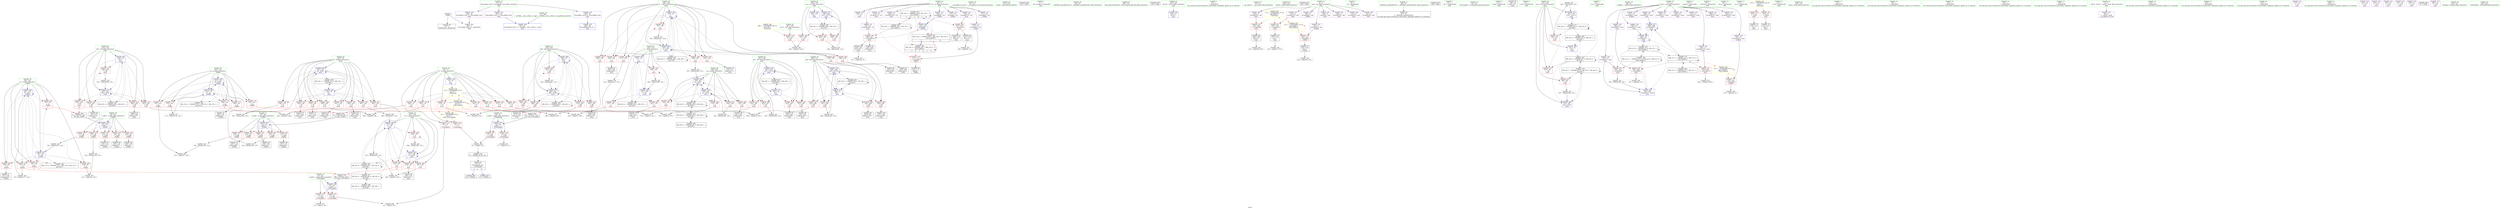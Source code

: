 digraph "SVFG" {
	label="SVFG";

	Node0x55bfd577d3c0 [shape=record,color=grey,label="{NodeID: 0\nNullPtr}"];
	Node0x55bfd577d3c0 -> Node0x55bfd57ae130[style=solid];
	Node0x55bfd577d3c0 -> Node0x55bfd57ba5e0[style=solid];
	Node0x55bfd57c29b0 [shape=record,color=grey,label="{NodeID: 360\n81 = cmp(79, 80, )\n}"];
	Node0x55bfd57bc350 [shape=record,color=blue,label="{NodeID: 277\n189\<--464\ncas\<--inc123\nmain\n}"];
	Node0x55bfd57bc350 -> Node0x55bfd57d9650[style=dashed];
	Node0x55bfd57b0070 [shape=record,color=red,label="{NodeID: 194\n266\<--195\n\<--j\nmain\n}"];
	Node0x55bfd57b0070 -> Node0x55bfd57c2230[style=solid];
	Node0x55bfd57ad610 [shape=record,color=purple,label="{NodeID: 111\n110\<--10\narrayidx2\<--vst\n_Z3dfsii\n}"];
	Node0x55bfd57ad610 -> Node0x55bfd57b5080[style=solid];
	Node0x55bfd5798610 [shape=record,color=green,label="{NodeID: 28\n40\<--41\n__cxx_global_var_init\<--__cxx_global_var_init_field_insensitive\n}"];
	Node0x55bfd57b1730 [shape=record,color=red,label="{NodeID: 222\n401\<--205\n\<--j66\nmain\n}"];
	Node0x55bfd57b1730 -> Node0x55bfd57bf830[style=solid];
	Node0x55bfd57b3210 [shape=record,color=purple,label="{NodeID: 139\n491\<--35\nllvm.global_ctors_1\<--llvm.global_ctors\nGlob }"];
	Node0x55bfd57b3210 -> Node0x55bfd57ba4e0[style=solid];
	Node0x55bfd57ade80 [shape=record,color=green,label="{NodeID: 56\n233\<--234\nscanf\<--scanf_field_insensitive\n}"];
	Node0x55bfd57ff560 [shape=record,color=black,label="{NodeID: 499\n222 = PHI()\n}"];
	Node0x55bfd57c0130 [shape=record,color=grey,label="{NodeID: 333\n144 = Binary(143, 135, )\n}"];
	Node0x55bfd57c0130 -> Node0x55bfd57babc0[style=solid];
	Node0x55bfd57bad60 [shape=record,color=blue,label="{NodeID: 250\n99\<--178\nii\<--inc27\n_Z3dfsii\n}"];
	Node0x55bfd57bad60 -> Node0x55bfd57b4860[style=dashed];
	Node0x55bfd57bad60 -> Node0x55bfd57b4930[style=dashed];
	Node0x55bfd57bad60 -> Node0x55bfd57b4a00[style=dashed];
	Node0x55bfd57bad60 -> Node0x55bfd57b4ad0[style=dashed];
	Node0x55bfd57bad60 -> Node0x55bfd57b4ba0[style=dashed];
	Node0x55bfd57bad60 -> Node0x55bfd57bad60[style=dashed];
	Node0x55bfd57bad60 -> Node0x55bfd57e2250[style=dashed];
	Node0x55bfd57b4930 [shape=record,color=red,label="{NodeID: 167\n152\<--99\n\<--ii\n_Z3dfsii\n|{<s0>3}}"];
	Node0x55bfd57b4930:s0 -> Node0x55bfd57ff900[style=solid,color=red];
	Node0x55bfd57af510 [shape=record,color=black,label="{NodeID: 84\n320\<--319\nidxprom37\<--\nmain\n}"];
	Node0x55bfd577d670 [shape=record,color=green,label="{NodeID: 1\n7\<--1\n__dso_handle\<--dummyObj\nGlob }"];
	Node0x55bfd57c2b30 [shape=record,color=grey,label="{NodeID: 361\n77 = cmp(76, 16, )\n}"];
	Node0x55bfd57b0140 [shape=record,color=red,label="{NodeID: 195\n273\<--195\n\<--j\nmain\n}"];
	Node0x55bfd57b0140 -> Node0x55bfd57af030[style=solid];
	Node0x55bfd57ad6e0 [shape=record,color=purple,label="{NodeID: 112\n117\<--10\narrayidx4\<--vst\n_Z3dfsii\n}"];
	Node0x55bfd5796100 [shape=record,color=green,label="{NodeID: 29\n44\<--45\n_ZNSt8ios_base4InitC1Ev\<--_ZNSt8ios_base4InitC1Ev_field_insensitive\n}"];
	Node0x55bfd57b1800 [shape=record,color=red,label="{NodeID: 223\n412\<--207\n\<--i91\nmain\n}"];
	Node0x55bfd57b1800 -> Node0x55bfd57c35b0[style=solid];
	Node0x55bfd57b3310 [shape=record,color=purple,label="{NodeID: 140\n492\<--35\nllvm.global_ctors_2\<--llvm.global_ctors\nGlob }"];
	Node0x55bfd57b3310 -> Node0x55bfd57ba5e0[style=solid];
	Node0x55bfd57adf10 [shape=record,color=green,label="{NodeID: 57\n256\<--257\nllvm.memset.p0i8.i64\<--llvm.memset.p0i8.i64_field_insensitive\n}"];
	Node0x55bfd57ff630 [shape=record,color=black,label="{NodeID: 500\n232 = PHI()\n}"];
	Node0x55bfd57c02b0 [shape=record,color=grey,label="{NodeID: 334\n140 = Binary(139, 135, )\n}"];
	Node0x55bfd57c02b0 -> Node0x55bfd57c2e30[style=solid];
	Node0x55bfd57bae30 [shape=record,color=blue,label="{NodeID: 251\n185\<--16\nretval\<--\nmain\n}"];
	Node0x55bfd57b4a00 [shape=record,color=red,label="{NodeID: 168\n156\<--99\n\<--ii\n_Z3dfsii\n}"];
	Node0x55bfd57b4a00 -> Node0x55bfd57aea80[style=solid];
	Node0x55bfd57af5e0 [shape=record,color=black,label="{NodeID: 85\n323\<--322\nidxprom39\<--\nmain\n}"];
	Node0x55bfd578f950 [shape=record,color=green,label="{NodeID: 2\n16\<--1\n\<--dummyObj\nCan only get source location for instruction, argument, global var or function.}"];
	Node0x55bfd57c2cb0 [shape=record,color=grey,label="{NodeID: 362\n420 = cmp(418, 419, )\n}"];
	Node0x55bfd57b0210 [shape=record,color=red,label="{NodeID: 196\n284\<--195\n\<--j\nmain\n}"];
	Node0x55bfd57b0210 -> Node0x55bfd57af2a0[style=solid];
	Node0x55bfd57ad7b0 [shape=record,color=purple,label="{NodeID: 113\n120\<--10\narrayidx6\<--vst\n_Z3dfsii\n}"];
	Node0x55bfd57ad7b0 -> Node0x55bfd57baa20[style=solid];
	Node0x55bfd57961d0 [shape=record,color=green,label="{NodeID: 30\n50\<--51\n__cxa_atexit\<--__cxa_atexit_field_insensitive\n}"];
	Node0x55bfd57b18d0 [shape=record,color=red,label="{NodeID: 224\n422\<--207\n\<--i91\nmain\n}"];
	Node0x55bfd57b18d0 -> Node0x55bfd57afe00[style=solid];
	Node0x55bfd57b3410 [shape=record,color=red,label="{NodeID: 141\n80\<--15\n\<--N\n_Z7inrangeii\n}"];
	Node0x55bfd57b3410 -> Node0x55bfd57c29b0[style=solid];
	Node0x55bfd57adfa0 [shape=record,color=green,label="{NodeID: 58\n460\<--461\nprintf\<--printf_field_insensitive\n}"];
	Node0x55bfd57ff700 [shape=record,color=black,label="{NodeID: 501\n246 = PHI()\n}"];
	Node0x55bfd57e0e50 [shape=record,color=black,label="{NodeID: 418\nMR_19V_4 = PHI(MR_19V_6, MR_19V_3, )\npts\{120000 \}\n|{|<s4>12|<s5>12|<s6>12}}"];
	Node0x55bfd57e0e50 -> Node0x55bfd57b9fd0[style=dashed];
	Node0x55bfd57e0e50 -> Node0x55bfd57ba170[style=dashed];
	Node0x55bfd57e0e50 -> Node0x55bfd57dcd50[style=dashed];
	Node0x55bfd57e0e50 -> Node0x55bfd57e0e50[style=dashed];
	Node0x55bfd57e0e50:s4 -> Node0x55bfd57b5080[style=dashed,color=red];
	Node0x55bfd57e0e50:s5 -> Node0x55bfd57baa20[style=dashed,color=red];
	Node0x55bfd57e0e50:s6 -> Node0x55bfd57e2c50[style=dashed,color=red];
	Node0x55bfd57c0430 [shape=record,color=grey,label="{NodeID: 335\n357 = Binary(356, 135, )\n}"];
	Node0x55bfd57c0430 -> Node0x55bfd57bb990[style=solid];
	Node0x55bfd57baf00 [shape=record,color=blue,label="{NodeID: 252\n189\<--135\ncas\<--\nmain\n}"];
	Node0x55bfd57baf00 -> Node0x55bfd57d9650[style=dashed];
	Node0x55bfd57b4ad0 [shape=record,color=red,label="{NodeID: 169\n167\<--99\n\<--ii\n_Z3dfsii\n|{<s0>4}}"];
	Node0x55bfd57b4ad0:s0 -> Node0x55bfd57ffd80[style=solid,color=red];
	Node0x55bfd57af6b0 [shape=record,color=black,label="{NodeID: 86\n326\<--325\nconv41\<--\nmain\n}"];
	Node0x55bfd57af6b0 -> Node0x55bfd57c14b0[style=solid];
	Node0x55bfd577d450 [shape=record,color=green,label="{NodeID: 3\n18\<--1\n.str\<--dummyObj\nGlob }"];
	Node0x55bfd57c2e30 [shape=record,color=grey,label="{NodeID: 363\n141 = cmp(138, 140, )\n}"];
	Node0x55bfd57b02e0 [shape=record,color=red,label="{NodeID: 197\n293\<--195\n\<--j\nmain\n}"];
	Node0x55bfd57b02e0 -> Node0x55bfd57af440[style=solid];
	Node0x55bfd57ad880 [shape=record,color=purple,label="{NodeID: 114\n252\<--10\n\<--vst\nmain\n}"];
	Node0x55bfd57962a0 [shape=record,color=green,label="{NodeID: 31\n49\<--55\n_ZNSt8ios_base4InitD1Ev\<--_ZNSt8ios_base4InitD1Ev_field_insensitive\n}"];
	Node0x55bfd57962a0 -> Node0x55bfd57ae300[style=solid];
	Node0x55bfd57b19a0 [shape=record,color=red,label="{NodeID: 225\n433\<--207\n\<--i91\nmain\n}"];
	Node0x55bfd57b19a0 -> Node0x55bfd57acc50[style=solid];
	Node0x55bfd57b34e0 [shape=record,color=red,label="{NodeID: 142\n84\<--15\n\<--N\n_Z7inrangeii\n}"];
	Node0x55bfd57b34e0 -> Node0x55bfd57c26b0[style=solid];
	Node0x55bfd57ae030 [shape=record,color=green,label="{NodeID: 59\n37\<--486\n_GLOBAL__sub_I_whsb_0_1.cpp\<--_GLOBAL__sub_I_whsb_0_1.cpp_field_insensitive\n}"];
	Node0x55bfd57ae030 -> Node0x55bfd57ba4e0[style=solid];
	Node0x55bfd57ff800 [shape=record,color=black,label="{NodeID: 502\n459 = PHI()\n}"];
	Node0x55bfd57c05b0 [shape=record,color=grey,label="{NodeID: 336\n464 = Binary(463, 135, )\n}"];
	Node0x55bfd57c05b0 -> Node0x55bfd57bc350[style=solid];
	Node0x55bfd57bafd0 [shape=record,color=blue,label="{NodeID: 253\n191\<--16\ni\<--\nmain\n}"];
	Node0x55bfd57bafd0 -> Node0x55bfd57b5630[style=dashed];
	Node0x55bfd57bafd0 -> Node0x55bfd57b5700[style=dashed];
	Node0x55bfd57bafd0 -> Node0x55bfd57b57d0[style=dashed];
	Node0x55bfd57bafd0 -> Node0x55bfd57bb0a0[style=dashed];
	Node0x55bfd57bafd0 -> Node0x55bfd57d9b50[style=dashed];
	Node0x55bfd57b4ba0 [shape=record,color=red,label="{NodeID: 170\n177\<--99\n\<--ii\n_Z3dfsii\n}"];
	Node0x55bfd57b4ba0 -> Node0x55bfd57c08b0[style=solid];
	Node0x55bfd57af780 [shape=record,color=black,label="{NodeID: 87\n330\<--329\nidxprom44\<--\nmain\n}"];
	Node0x55bfd578e5d0 [shape=record,color=green,label="{NodeID: 4\n20\<--1\n.str.1\<--dummyObj\nGlob }"];
	Node0x55bfd57c2fb0 [shape=record,color=grey,label="{NodeID: 364\n239 = cmp(237, 238, )\n}"];
	Node0x55bfd57b03b0 [shape=record,color=red,label="{NodeID: 198\n306\<--195\n\<--j\nmain\n}"];
	Node0x55bfd57b03b0 -> Node0x55bfd57bf3b0[style=solid];
	Node0x55bfd57ad950 [shape=record,color=purple,label="{NodeID: 115\n375\<--10\narrayidx71\<--vst\nmain\n}"];
	Node0x55bfd5796370 [shape=record,color=green,label="{NodeID: 32\n62\<--63\n_Z7inrangeii\<--_Z7inrangeii_field_insensitive\n}"];
	Node0x55bfd57b1a70 [shape=record,color=red,label="{NodeID: 226\n452\<--207\n\<--i91\nmain\n}"];
	Node0x55bfd57b1a70 -> Node0x55bfd57c0d30[style=solid];
	Node0x55bfd57b35b0 [shape=record,color=red,label="{NodeID: 143\n238\<--15\n\<--N\nmain\n}"];
	Node0x55bfd57b35b0 -> Node0x55bfd57c2fb0[style=solid];
	Node0x55bfd57ae130 [shape=record,color=black,label="{NodeID: 60\n2\<--3\ndummyVal\<--dummyVal\n}"];
	Node0x55bfd57ff900 [shape=record,color=black,label="{NodeID: 503\n65 = PHI(152, 315, )\n0th arg _Z7inrangeii }"];
	Node0x55bfd57ff900 -> Node0x55bfd57ba6e0[style=solid];
	Node0x55bfd57c0730 [shape=record,color=grey,label="{NodeID: 337\n173 = Binary(172, 135, )\n}"];
	Node0x55bfd57c0730 -> Node0x55bfd57bac90[style=solid];
	Node0x55bfd57bb0a0 [shape=record,color=blue,label="{NodeID: 254\n191\<--249\ni\<--inc\nmain\n}"];
	Node0x55bfd57bb0a0 -> Node0x55bfd57b5630[style=dashed];
	Node0x55bfd57bb0a0 -> Node0x55bfd57b5700[style=dashed];
	Node0x55bfd57bb0a0 -> Node0x55bfd57b57d0[style=dashed];
	Node0x55bfd57bb0a0 -> Node0x55bfd57bb0a0[style=dashed];
	Node0x55bfd57bb0a0 -> Node0x55bfd57d9b50[style=dashed];
	Node0x55bfd57b4c70 [shape=record,color=red,label="{NodeID: 171\n147\<--101\n\<--jj\n_Z3dfsii\n}"];
	Node0x55bfd57b4c70 -> Node0x55bfd57c3730[style=solid];
	Node0x55bfd57af850 [shape=record,color=black,label="{NodeID: 88\n333\<--332\nidxprom46\<--\nmain\n}"];
	Node0x55bfd578e660 [shape=record,color=green,label="{NodeID: 5\n22\<--1\nstdin\<--dummyObj\nGlob }"];
	Node0x55bfd57c3130 [shape=record,color=grey,label="{NodeID: 365\n164 = cmp(163, 165, )\n}"];
	Node0x55bfd57b0480 [shape=record,color=red,label="{NodeID: 199\n311\<--195\n\<--j\nmain\n}"];
	Node0x55bfd57b0480 -> Node0x55bfd57bf6b0[style=solid];
	Node0x55bfd57b1f30 [shape=record,color=purple,label="{NodeID: 116\n378\<--10\narrayidx73\<--vst\nmain\n}"];
	Node0x55bfd57b1f30 -> Node0x55bfd57b9fd0[style=solid];
	Node0x55bfd5796440 [shape=record,color=green,label="{NodeID: 33\n67\<--68\nx.addr\<--x.addr_field_insensitive\n_Z7inrangeii\n}"];
	Node0x55bfd5796440 -> Node0x55bfd57b3d00[style=solid];
	Node0x55bfd5796440 -> Node0x55bfd57b3dd0[style=solid];
	Node0x55bfd5796440 -> Node0x55bfd57ba6e0[style=solid];
	Node0x55bfd57b1b40 [shape=record,color=red,label="{NodeID: 227\n418\<--209\n\<--j95\nmain\n}"];
	Node0x55bfd57b1b40 -> Node0x55bfd57c2cb0[style=solid];
	Node0x55bfd57b3680 [shape=record,color=red,label="{NodeID: 144\n261\<--15\n\<--N\nmain\n}"];
	Node0x55bfd57b3680 -> Node0x55bfd57c2830[style=solid];
	Node0x55bfd57ae230 [shape=record,color=black,label="{NodeID: 61\n184\<--16\nmain_ret\<--\nmain\n}"];
	Node0x55bfd57ffc00 [shape=record,color=black,label="{NodeID: 504\n66 = PHI(153, 316, )\n1st arg _Z7inrangeii }"];
	Node0x55bfd57ffc00 -> Node0x55bfd57ba7b0[style=solid];
	Node0x55bfd57c08b0 [shape=record,color=grey,label="{NodeID: 338\n178 = Binary(177, 135, )\n}"];
	Node0x55bfd57c08b0 -> Node0x55bfd57bad60[style=solid];
	Node0x55bfd57bb170 [shape=record,color=blue,label="{NodeID: 255\n193\<--16\ni8\<--\nmain\n}"];
	Node0x55bfd57bb170 -> Node0x55bfd57b58a0[style=dashed];
	Node0x55bfd57bb170 -> Node0x55bfd57b5970[style=dashed];
	Node0x55bfd57bb170 -> Node0x55bfd57b5a40[style=dashed];
	Node0x55bfd57bb170 -> Node0x55bfd57b5b10[style=dashed];
	Node0x55bfd57bb170 -> Node0x55bfd57b5be0[style=dashed];
	Node0x55bfd57bb170 -> Node0x55bfd57b5cb0[style=dashed];
	Node0x55bfd57bb170 -> Node0x55bfd57afed0[style=dashed];
	Node0x55bfd57bb170 -> Node0x55bfd57affa0[style=dashed];
	Node0x55bfd57bb170 -> Node0x55bfd57bb990[style=dashed];
	Node0x55bfd57bb170 -> Node0x55bfd57da050[style=dashed];
	Node0x55bfd57b4d40 [shape=record,color=red,label="{NodeID: 172\n153\<--101\n\<--jj\n_Z3dfsii\n|{<s0>3}}"];
	Node0x55bfd57b4d40:s0 -> Node0x55bfd57ffc00[style=solid,color=red];
	Node0x55bfd57af920 [shape=record,color=black,label="{NodeID: 89\n374\<--373\nidxprom70\<--\nmain\n}"];
	Node0x55bfd578eae0 [shape=record,color=green,label="{NodeID: 6\n23\<--1\n.str.2\<--dummyObj\nGlob }"];
	Node0x55bfd57c32b0 [shape=record,color=grey,label="{NodeID: 366\n229 = cmp(227, 228, )\n}"];
	Node0x55bfd57b0550 [shape=record,color=red,label="{NodeID: 200\n332\<--195\n\<--j\nmain\n}"];
	Node0x55bfd57b0550 -> Node0x55bfd57af850[style=solid];
	Node0x55bfd57b2000 [shape=record,color=purple,label="{NodeID: 117\n424\<--10\narrayidx100\<--vst\nmain\n}"];
	Node0x55bfd5796510 [shape=record,color=green,label="{NodeID: 34\n69\<--70\ny.addr\<--y.addr_field_insensitive\n_Z7inrangeii\n}"];
	Node0x55bfd5796510 -> Node0x55bfd57b3ea0[style=solid];
	Node0x55bfd5796510 -> Node0x55bfd57b3f70[style=solid];
	Node0x55bfd5796510 -> Node0x55bfd57ba7b0[style=solid];
	Node0x55bfd57d9650 [shape=record,color=black,label="{NodeID: 394\nMR_30V_3 = PHI(MR_30V_4, MR_30V_2, )\npts\{190 \}\n}"];
	Node0x55bfd57d9650 -> Node0x55bfd57b53c0[style=dashed];
	Node0x55bfd57d9650 -> Node0x55bfd57b5490[style=dashed];
	Node0x55bfd57d9650 -> Node0x55bfd57b5560[style=dashed];
	Node0x55bfd57d9650 -> Node0x55bfd57bc350[style=dashed];
	Node0x55bfd57b1c10 [shape=record,color=red,label="{NodeID: 228\n425\<--209\n\<--j95\nmain\n}"];
	Node0x55bfd57b1c10 -> Node0x55bfd57ac9e0[style=solid];
	Node0x55bfd57b3750 [shape=record,color=red,label="{NodeID: 145\n267\<--15\n\<--N\nmain\n}"];
	Node0x55bfd57b3750 -> Node0x55bfd57c2230[style=solid];
	Node0x55bfd57ae300 [shape=record,color=black,label="{NodeID: 62\n48\<--49\n\<--_ZNSt8ios_base4InitD1Ev\nCan only get source location for instruction, argument, global var or function.}"];
	Node0x55bfd57ffd80 [shape=record,color=black,label="{NodeID: 505\n93 = PHI(167, 393, )\n0th arg _Z3dfsii }"];
	Node0x55bfd57ffd80 -> Node0x55bfd57ba880[style=solid];
	Node0x55bfd57e2250 [shape=record,color=black,label="{NodeID: 422\nMR_13V_2 = PHI(MR_13V_1, MR_13V_4, MR_13V_1, )\npts\{100 \}\n}"];
	Node0x55bfd57c0a30 [shape=record,color=grey,label="{NodeID: 339\n443 = Binary(442, 135, )\n}"];
	Node0x55bfd57c0a30 -> Node0x55bfd57bc0e0[style=solid];
	Node0x55bfd57bb240 [shape=record,color=blue,label="{NodeID: 256\n195\<--16\nj\<--\nmain\n}"];
	Node0x55bfd57bb240 -> Node0x55bfd57b0070[style=dashed];
	Node0x55bfd57bb240 -> Node0x55bfd57b0140[style=dashed];
	Node0x55bfd57bb240 -> Node0x55bfd57b0210[style=dashed];
	Node0x55bfd57bb240 -> Node0x55bfd57b02e0[style=dashed];
	Node0x55bfd57bb240 -> Node0x55bfd57b03b0[style=dashed];
	Node0x55bfd57bb240 -> Node0x55bfd57b0480[style=dashed];
	Node0x55bfd57bb240 -> Node0x55bfd57b0550[style=dashed];
	Node0x55bfd57bb240 -> Node0x55bfd57b0620[style=dashed];
	Node0x55bfd57bb240 -> Node0x55bfd57bb240[style=dashed];
	Node0x55bfd57bb240 -> Node0x55bfd57bb8c0[style=dashed];
	Node0x55bfd57bb240 -> Node0x55bfd57da550[style=dashed];
	Node0x55bfd57b4e10 [shape=record,color=red,label="{NodeID: 173\n159\<--101\n\<--jj\n_Z3dfsii\n}"];
	Node0x55bfd57b4e10 -> Node0x55bfd57aeb50[style=solid];
	Node0x55bfd57af9f0 [shape=record,color=black,label="{NodeID: 90\n377\<--376\nidxprom72\<--\nmain\n}"];
	Node0x55bfd578eb70 [shape=record,color=green,label="{NodeID: 7\n25\<--1\n.str.3\<--dummyObj\nGlob }"];
	Node0x55bfd57c3430 [shape=record,color=grey,label="{NodeID: 367\n431 = cmp(430, 16, )\n}"];
	Node0x55bfd57b0620 [shape=record,color=red,label="{NodeID: 201\n351\<--195\n\<--j\nmain\n}"];
	Node0x55bfd57b0620 -> Node0x55bfd57bffb0[style=solid];
	Node0x55bfd57b20d0 [shape=record,color=purple,label="{NodeID: 118\n427\<--10\narrayidx102\<--vst\nmain\n}"];
	Node0x55bfd57b20d0 -> Node0x55bfd57ba170[style=solid];
	Node0x55bfd57965e0 [shape=record,color=green,label="{NodeID: 35\n90\<--91\n_Z3dfsii\<--_Z3dfsii_field_insensitive\n}"];
	Node0x55bfd57d9b50 [shape=record,color=black,label="{NodeID: 395\nMR_32V_2 = PHI(MR_32V_4, MR_32V_1, )\npts\{192 \}\n}"];
	Node0x55bfd57d9b50 -> Node0x55bfd57bafd0[style=dashed];
	Node0x55bfd57b1ce0 [shape=record,color=red,label="{NodeID: 229\n436\<--209\n\<--j95\nmain\n}"];
	Node0x55bfd57b1ce0 -> Node0x55bfd57acd20[style=solid];
	Node0x55bfd57b3820 [shape=record,color=red,label="{NodeID: 146\n364\<--15\n\<--N\nmain\n}"];
	Node0x55bfd57b3820 -> Node0x55bfd57c2530[style=solid];
	Node0x55bfd57ae400 [shape=record,color=black,label="{NodeID: 63\n64\<--87\n_Z7inrangeii_ret\<--\n_Z7inrangeii\n|{<s0>3|<s1>11}}"];
	Node0x55bfd57ae400:s0 -> Node0x55bfd57ff460[style=solid,color=blue];
	Node0x55bfd57ae400:s1 -> Node0x55bfd57ff300[style=solid,color=blue];
	Node0x55bfd57fff00 [shape=record,color=black,label="{NodeID: 506\n94 = PHI(168, 394, )\n1st arg _Z3dfsii }"];
	Node0x55bfd57fff00 -> Node0x55bfd57ba950[style=solid];
	Node0x55bfd57e2750 [shape=record,color=black,label="{NodeID: 423\nMR_15V_2 = PHI(MR_15V_1, MR_15V_3, MR_15V_1, )\npts\{102 \}\n}"];
	Node0x55bfd57c0bb0 [shape=record,color=grey,label="{NodeID: 340\n249 = Binary(248, 135, )\n}"];
	Node0x55bfd57c0bb0 -> Node0x55bfd57bb0a0[style=solid];
	Node0x55bfd57bb310 [shape=record,color=blue,label="{NodeID: 257\n286\<--288\narrayidx23\<--\nmain\n}"];
	Node0x55bfd57bb310 -> Node0x55bfd57bb310[style=dashed];
	Node0x55bfd57bb310 -> Node0x55bfd57bb3e0[style=dashed];
	Node0x55bfd57bb310 -> Node0x55bfd57d2750[style=dashed];
	Node0x55bfd57b4ee0 [shape=record,color=red,label="{NodeID: 174\n168\<--101\n\<--jj\n_Z3dfsii\n|{<s0>4}}"];
	Node0x55bfd57b4ee0:s0 -> Node0x55bfd57fff00[style=solid,color=red];
	Node0x55bfd57afac0 [shape=record,color=black,label="{NodeID: 91\n380\<--379\ntobool\<--\nmain\n}"];
	Node0x55bfd5794f80 [shape=record,color=green,label="{NodeID: 8\n27\<--1\nstdout\<--dummyObj\nGlob }"];
	Node0x55bfd57c35b0 [shape=record,color=grey,label="{NodeID: 368\n414 = cmp(412, 413, )\n}"];
	Node0x55bfd57b06f0 [shape=record,color=red,label="{NodeID: 202\n301\<--197\n\<--ii\nmain\n}"];
	Node0x55bfd57b06f0 -> Node0x55bfd57c1930[style=solid];
	Node0x55bfd57b21a0 [shape=record,color=purple,label="{NodeID: 119\n125\<--13\narrayidx8\<--num\n_Z3dfsii\n}"];
	Node0x55bfd57966b0 [shape=record,color=green,label="{NodeID: 36\n95\<--96\nx.addr\<--x.addr_field_insensitive\n_Z3dfsii\n}"];
	Node0x55bfd57966b0 -> Node0x55bfd57b4040[style=solid];
	Node0x55bfd57966b0 -> Node0x55bfd57b4110[style=solid];
	Node0x55bfd57966b0 -> Node0x55bfd57b41e0[style=solid];
	Node0x55bfd57966b0 -> Node0x55bfd57b42b0[style=solid];
	Node0x55bfd57966b0 -> Node0x55bfd57b4380[style=solid];
	Node0x55bfd57966b0 -> Node0x55bfd57ba880[style=solid];
	Node0x55bfd57da050 [shape=record,color=black,label="{NodeID: 396\nMR_34V_2 = PHI(MR_34V_4, MR_34V_1, )\npts\{194 \}\n}"];
	Node0x55bfd57da050 -> Node0x55bfd57bb170[style=dashed];
	Node0x55bfd57b1db0 [shape=record,color=red,label="{NodeID: 230\n447\<--209\n\<--j95\nmain\n}"];
	Node0x55bfd57b1db0 -> Node0x55bfd57c0eb0[style=solid];
	Node0x55bfd57b38f0 [shape=record,color=red,label="{NodeID: 147\n370\<--15\n\<--N\nmain\n}"];
	Node0x55bfd57b38f0 -> Node0x55bfd57c23b0[style=solid];
	Node0x55bfd57ae4d0 [shape=record,color=black,label="{NodeID: 64\n106\<--105\nidxprom\<--\n_Z3dfsii\n}"];
	Node0x55bfd57e2c50 [shape=record,color=black,label="{NodeID: 424\nMR_19V_2 = PHI(MR_19V_1, MR_19V_4, MR_19V_3, )\npts\{120000 \}\n|{<s0>4|<s1>12}}"];
	Node0x55bfd57e2c50:s0 -> Node0x55bfd57d3e60[style=dashed,color=blue];
	Node0x55bfd57e2c50:s1 -> Node0x55bfd57e0e50[style=dashed,color=blue];
	Node0x55bfd57c0d30 [shape=record,color=grey,label="{NodeID: 341\n453 = Binary(452, 135, )\n}"];
	Node0x55bfd57c0d30 -> Node0x55bfd57bc280[style=solid];
	Node0x55bfd57bb3e0 [shape=record,color=blue,label="{NodeID: 258\n295\<--16\narrayidx27\<--\nmain\n}"];
	Node0x55bfd57bb3e0 -> Node0x55bfd57dff50[style=dashed];
	Node0x55bfd57b4fb0 [shape=record,color=red,label="{NodeID: 175\n172\<--101\n\<--jj\n_Z3dfsii\n}"];
	Node0x55bfd57b4fb0 -> Node0x55bfd57c0730[style=solid];
	Node0x55bfd57afb90 [shape=record,color=black,label="{NodeID: 92\n381\<--379\nconv74\<--\nmain\n}"];
	Node0x55bfd57afb90 -> Node0x55bfd57c1f30[style=solid];
	Node0x55bfd5795010 [shape=record,color=green,label="{NodeID: 9\n28\<--1\n_ZSt3cin\<--dummyObj\nGlob }"];
	Node0x55bfd57e5fb0 [shape=record,color=yellow,style=double,label="{NodeID: 452\n17V_1 = ENCHI(MR_17V_0)\npts\{90000 \}\nFun[main]|{|<s2>12}}"];
	Node0x55bfd57e5fb0 -> Node0x55bfd57b9da0[style=dashed];
	Node0x55bfd57e5fb0 -> Node0x55bfd57b9e30[style=dashed];
	Node0x55bfd57e5fb0:s2 -> Node0x55bfd57d3a00[style=dashed,color=red];
	Node0x55bfd57c3730 [shape=record,color=grey,label="{NodeID: 369\n150 = cmp(147, 149, )\n}"];
	Node0x55bfd57b07c0 [shape=record,color=red,label="{NodeID: 203\n315\<--197\n\<--ii\nmain\n|{<s0>11}}"];
	Node0x55bfd57b07c0:s0 -> Node0x55bfd57ff900[style=solid,color=red];
	Node0x55bfd57b2270 [shape=record,color=purple,label="{NodeID: 120\n128\<--13\narrayidx10\<--num\n_Z3dfsii\n}"];
	Node0x55bfd57b2270 -> Node0x55bfd57b5150[style=solid];
	Node0x55bfd5796780 [shape=record,color=green,label="{NodeID: 37\n97\<--98\ny.addr\<--y.addr_field_insensitive\n_Z3dfsii\n}"];
	Node0x55bfd5796780 -> Node0x55bfd57b4450[style=solid];
	Node0x55bfd5796780 -> Node0x55bfd57b4520[style=solid];
	Node0x55bfd5796780 -> Node0x55bfd57b45f0[style=solid];
	Node0x55bfd5796780 -> Node0x55bfd57b46c0[style=solid];
	Node0x55bfd5796780 -> Node0x55bfd57b4790[style=solid];
	Node0x55bfd5796780 -> Node0x55bfd57ba950[style=solid];
	Node0x55bfd57da550 [shape=record,color=black,label="{NodeID: 397\nMR_36V_2 = PHI(MR_36V_3, MR_36V_1, )\npts\{196 \}\n}"];
	Node0x55bfd57da550 -> Node0x55bfd57bb240[style=dashed];
	Node0x55bfd57da550 -> Node0x55bfd57da550[style=dashed];
	Node0x55bfd57b9da0 [shape=record,color=red,label="{NodeID: 231\n276\<--275\n\<--arrayidx18\nmain\n}"];
	Node0x55bfd57b9da0 -> Node0x55bfd57af100[style=solid];
	Node0x55bfd57b39c0 [shape=record,color=red,label="{NodeID: 148\n413\<--15\n\<--N\nmain\n}"];
	Node0x55bfd57b39c0 -> Node0x55bfd57c35b0[style=solid];
	Node0x55bfd57ae5a0 [shape=record,color=black,label="{NodeID: 65\n109\<--108\nidxprom1\<--\n_Z3dfsii\n}"];
	Node0x55bfd57c0eb0 [shape=record,color=grey,label="{NodeID: 342\n448 = Binary(447, 135, )\n}"];
	Node0x55bfd57c0eb0 -> Node0x55bfd57bc1b0[style=solid];
	Node0x55bfd57bb4b0 [shape=record,color=blue,label="{NodeID: 259\n197\<--298\nii\<--sub\nmain\n}"];
	Node0x55bfd57bb4b0 -> Node0x55bfd57b06f0[style=dashed];
	Node0x55bfd57bb4b0 -> Node0x55bfd57b07c0[style=dashed];
	Node0x55bfd57bb4b0 -> Node0x55bfd57b0890[style=dashed];
	Node0x55bfd57bb4b0 -> Node0x55bfd57b0960[style=dashed];
	Node0x55bfd57bb4b0 -> Node0x55bfd57bb7f0[style=dashed];
	Node0x55bfd57bb4b0 -> Node0x55bfd57d3f50[style=dashed];
	Node0x55bfd57b5080 [shape=record,color=red,label="{NodeID: 176\n111\<--110\n\<--arrayidx2\n_Z3dfsii\n}"];
	Node0x55bfd57b5080 -> Node0x55bfd57ae670[style=solid];
	Node0x55bfd57afc60 [shape=record,color=black,label="{NodeID: 93\n385\<--384\nidxprom77\<--\nmain\n}"];
	Node0x55bfd578fb00 [shape=record,color=green,label="{NodeID: 10\n29\<--1\n.str.4\<--dummyObj\nGlob }"];
	Node0x55bfd57b0890 [shape=record,color=red,label="{NodeID: 204\n319\<--197\n\<--ii\nmain\n}"];
	Node0x55bfd57b0890 -> Node0x55bfd57af510[style=solid];
	Node0x55bfd57b2340 [shape=record,color=purple,label="{NodeID: 121\n283\<--13\narrayidx21\<--num\nmain\n}"];
	Node0x55bfd5796850 [shape=record,color=green,label="{NodeID: 38\n99\<--100\nii\<--ii_field_insensitive\n_Z3dfsii\n}"];
	Node0x55bfd5796850 -> Node0x55bfd57b4860[style=solid];
	Node0x55bfd5796850 -> Node0x55bfd57b4930[style=solid];
	Node0x55bfd5796850 -> Node0x55bfd57b4a00[style=solid];
	Node0x55bfd5796850 -> Node0x55bfd57b4ad0[style=solid];
	Node0x55bfd5796850 -> Node0x55bfd57b4ba0[style=solid];
	Node0x55bfd5796850 -> Node0x55bfd57baaf0[style=solid];
	Node0x55bfd5796850 -> Node0x55bfd57bad60[style=solid];
	Node0x55bfd57daa50 [shape=record,color=black,label="{NodeID: 398\nMR_38V_2 = PHI(MR_38V_3, MR_38V_1, )\npts\{198 \}\n}"];
	Node0x55bfd57daa50 -> Node0x55bfd57d1d50[style=dashed];
	Node0x55bfd57b9e30 [shape=record,color=red,label="{NodeID: 232\n325\<--324\n\<--arrayidx40\nmain\n}"];
	Node0x55bfd57b9e30 -> Node0x55bfd57af6b0[style=solid];
	Node0x55bfd57b3a90 [shape=record,color=red,label="{NodeID: 149\n419\<--15\n\<--N\nmain\n}"];
	Node0x55bfd57b3a90 -> Node0x55bfd57c2cb0[style=solid];
	Node0x55bfd57ae670 [shape=record,color=black,label="{NodeID: 66\n112\<--111\ntobool\<--\n_Z3dfsii\n}"];
	Node0x55bfd57e3650 [shape=record,color=yellow,style=double,label="{NodeID: 426\n2V_1 = ENCHI(MR_2V_0)\npts\{17 \}\nFun[_Z7inrangeii]}"];
	Node0x55bfd57e3650 -> Node0x55bfd57b3410[style=dashed];
	Node0x55bfd57e3650 -> Node0x55bfd57b34e0[style=dashed];
	Node0x55bfd57c1030 [shape=record,color=grey,label="{NodeID: 343\n341 = Binary(340, 135, )\n}"];
	Node0x55bfd57c1030 -> Node0x55bfd57bb720[style=solid];
	Node0x55bfd57bb580 [shape=record,color=blue,label="{NodeID: 260\n199\<--307\njj\<--sub31\nmain\n}"];
	Node0x55bfd57bb580 -> Node0x55bfd57b0a30[style=dashed];
	Node0x55bfd57bb580 -> Node0x55bfd57b0b00[style=dashed];
	Node0x55bfd57bb580 -> Node0x55bfd57b0bd0[style=dashed];
	Node0x55bfd57bb580 -> Node0x55bfd57b0ca0[style=dashed];
	Node0x55bfd57bb580 -> Node0x55bfd57bb580[style=dashed];
	Node0x55bfd57bb580 -> Node0x55bfd57bb720[style=dashed];
	Node0x55bfd57bb580 -> Node0x55bfd57b6190[style=dashed];
	Node0x55bfd57b5150 [shape=record,color=red,label="{NodeID: 177\n129\<--128\n\<--arrayidx10\n_Z3dfsii\n}"];
	Node0x55bfd57b5150 -> Node0x55bfd57c17b0[style=solid];
	Node0x55bfd57afd30 [shape=record,color=black,label="{NodeID: 94\n388\<--387\nidxprom79\<--\nmain\n}"];
	Node0x55bfd578fb90 [shape=record,color=green,label="{NodeID: 11\n31\<--1\n.str.5\<--dummyObj\nGlob }"];
	Node0x55bfd57b0960 [shape=record,color=red,label="{NodeID: 205\n345\<--197\n\<--ii\nmain\n}"];
	Node0x55bfd57b0960 -> Node0x55bfd57c11b0[style=solid];
	Node0x55bfd57b2410 [shape=record,color=purple,label="{NodeID: 122\n286\<--13\narrayidx23\<--num\nmain\n}"];
	Node0x55bfd57b2410 -> Node0x55bfd57bb310[style=solid];
	Node0x55bfd5796920 [shape=record,color=green,label="{NodeID: 39\n101\<--102\njj\<--jj_field_insensitive\n_Z3dfsii\n}"];
	Node0x55bfd5796920 -> Node0x55bfd57b4c70[style=solid];
	Node0x55bfd5796920 -> Node0x55bfd57b4d40[style=solid];
	Node0x55bfd5796920 -> Node0x55bfd57b4e10[style=solid];
	Node0x55bfd5796920 -> Node0x55bfd57b4ee0[style=solid];
	Node0x55bfd5796920 -> Node0x55bfd57b4fb0[style=solid];
	Node0x55bfd5796920 -> Node0x55bfd57babc0[style=solid];
	Node0x55bfd5796920 -> Node0x55bfd57bac90[style=solid];
	Node0x55bfd57daf50 [shape=record,color=black,label="{NodeID: 399\nMR_40V_2 = PHI(MR_40V_3, MR_40V_1, )\npts\{200 \}\n}"];
	Node0x55bfd57daf50 -> Node0x55bfd57d2250[style=dashed];
	Node0x55bfd57b9f00 [shape=record,color=red,label="{NodeID: 233\n335\<--334\n\<--arrayidx47\nmain\n}"];
	Node0x55bfd57b9f00 -> Node0x55bfd57bf230[style=solid];
	Node0x55bfd57b3b60 [shape=record,color=red,label="{NodeID: 150\n212\<--22\n\<--stdin\nmain\n}"];
	Node0x55bfd57b3b60 -> Node0x55bfd57aecf0[style=solid];
	Node0x55bfd57ae740 [shape=record,color=black,label="{NodeID: 67\n116\<--115\nidxprom3\<--\n_Z3dfsii\n}"];
	Node0x55bfd57c11b0 [shape=record,color=grey,label="{NodeID: 344\n346 = Binary(345, 135, )\n}"];
	Node0x55bfd57c11b0 -> Node0x55bfd57bb7f0[style=solid];
	Node0x55bfd57bb650 [shape=record,color=blue,label="{NodeID: 261\n334\<--336\narrayidx47\<--inc48\nmain\n}"];
	Node0x55bfd57bb650 -> Node0x55bfd57d2c50[style=dashed];
	Node0x55bfd57b5220 [shape=record,color=red,label="{NodeID: 178\n162\<--161\n\<--arrayidx22\n_Z3dfsii\n}"];
	Node0x55bfd57b5220 -> Node0x55bfd57aec20[style=solid];
	Node0x55bfd57afe00 [shape=record,color=black,label="{NodeID: 95\n423\<--422\nidxprom99\<--\nmain\n}"];
	Node0x55bfd5794cd0 [shape=record,color=green,label="{NodeID: 12\n33\<--1\n.str.6\<--dummyObj\nGlob }"];
	Node0x55bfd57b0a30 [shape=record,color=red,label="{NodeID: 206\n310\<--199\n\<--jj\nmain\n}"];
	Node0x55bfd57b0a30 -> Node0x55bfd57c1630[style=solid];
	Node0x55bfd57b24e0 [shape=record,color=purple,label="{NodeID: 123\n292\<--13\narrayidx25\<--num\nmain\n}"];
	Node0x55bfd57969f0 [shape=record,color=green,label="{NodeID: 40\n182\<--183\nmain\<--main_field_insensitive\n}"];
	Node0x55bfd57db450 [shape=record,color=black,label="{NodeID: 400\nMR_42V_2 = PHI(MR_42V_8, MR_42V_1, )\npts\{202 \}\n}"];
	Node0x55bfd57db450 -> Node0x55bfd57bba60[style=dashed];
	Node0x55bfd57b9fd0 [shape=record,color=red,label="{NodeID: 234\n379\<--378\n\<--arrayidx73\nmain\n}"];
	Node0x55bfd57b9fd0 -> Node0x55bfd57afac0[style=solid];
	Node0x55bfd57b9fd0 -> Node0x55bfd57afb90[style=solid];
	Node0x55bfd57b3c30 [shape=record,color=red,label="{NodeID: 151\n218\<--27\n\<--stdout\nmain\n}"];
	Node0x55bfd57b3c30 -> Node0x55bfd57aedc0[style=solid];
	Node0x55bfd57ae810 [shape=record,color=black,label="{NodeID: 68\n119\<--118\nidxprom5\<--\n_Z3dfsii\n}"];
	Node0x55bfd57c1330 [shape=record,color=grey,label="{NodeID: 345\n149 = Binary(148, 135, )\n}"];
	Node0x55bfd57c1330 -> Node0x55bfd57c3730[style=solid];
	Node0x55bfd57bb720 [shape=record,color=blue,label="{NodeID: 262\n199\<--341\njj\<--inc50\nmain\n}"];
	Node0x55bfd57bb720 -> Node0x55bfd57b0a30[style=dashed];
	Node0x55bfd57bb720 -> Node0x55bfd57b0b00[style=dashed];
	Node0x55bfd57bb720 -> Node0x55bfd57b0bd0[style=dashed];
	Node0x55bfd57bb720 -> Node0x55bfd57b0ca0[style=dashed];
	Node0x55bfd57bb720 -> Node0x55bfd57bb580[style=dashed];
	Node0x55bfd57bb720 -> Node0x55bfd57bb720[style=dashed];
	Node0x55bfd57bb720 -> Node0x55bfd57b6190[style=dashed];
	Node0x55bfd57b52f0 [shape=record,color=red,label="{NodeID: 179\n228\<--187\n\<--casT\nmain\n}"];
	Node0x55bfd57b52f0 -> Node0x55bfd57c32b0[style=solid];
	Node0x55bfd57ac9e0 [shape=record,color=black,label="{NodeID: 96\n426\<--425\nidxprom101\<--\nmain\n}"];
	Node0x55bfd5794da0 [shape=record,color=green,label="{NodeID: 13\n36\<--1\n\<--dummyObj\nCan only get source location for instruction, argument, global var or function.}"];
	Node0x55bfd57d0950 [shape=record,color=black,label="{NodeID: 373\nMR_42V_7 = PHI(MR_42V_6, MR_42V_5, MR_42V_5, )\npts\{202 \}\n}"];
	Node0x55bfd57d0950 -> Node0x55bfd57b0d70[style=dashed];
	Node0x55bfd57d0950 -> Node0x55bfd57bbcd0[style=dashed];
	Node0x55bfd57d0950 -> Node0x55bfd57d0950[style=dashed];
	Node0x55bfd57d0950 -> Node0x55bfd57dd750[style=dashed];
	Node0x55bfd57b0b00 [shape=record,color=red,label="{NodeID: 207\n316\<--199\n\<--jj\nmain\n|{<s0>11}}"];
	Node0x55bfd57b0b00:s0 -> Node0x55bfd57ffc00[style=solid,color=red];
	Node0x55bfd57b25b0 [shape=record,color=purple,label="{NodeID: 124\n295\<--13\narrayidx27\<--num\nmain\n}"];
	Node0x55bfd57b25b0 -> Node0x55bfd57bb3e0[style=solid];
	Node0x55bfd5796ac0 [shape=record,color=green,label="{NodeID: 41\n185\<--186\nretval\<--retval_field_insensitive\nmain\n}"];
	Node0x55bfd5796ac0 -> Node0x55bfd57bae30[style=solid];
	Node0x55bfd57db950 [shape=record,color=black,label="{NodeID: 401\nMR_44V_2 = PHI(MR_44V_4, MR_44V_1, )\npts\{204 \}\n}"];
	Node0x55bfd57db950 -> Node0x55bfd57bbb30[style=dashed];
	Node0x55bfd57ba0a0 [shape=record,color=red,label="{NodeID: 235\n390\<--389\n\<--arrayidx80\nmain\n}"];
	Node0x55bfd57ba0a0 -> Node0x55bfd57c1ab0[style=solid];
	Node0x55bfd57b3d00 [shape=record,color=red,label="{NodeID: 152\n73\<--67\n\<--x.addr\n_Z7inrangeii\n}"];
	Node0x55bfd57b3d00 -> Node0x55bfd57c1c30[style=solid];
	Node0x55bfd57ae8e0 [shape=record,color=black,label="{NodeID: 69\n124\<--123\nidxprom7\<--\n_Z3dfsii\n}"];
	Node0x55bfd57e4330 [shape=record,color=yellow,style=double,label="{NodeID: 429\n2V_1 = ENCHI(MR_2V_0)\npts\{17 \}\nFun[_Z3dfsii]|{<s0>3|<s1>4}}"];
	Node0x55bfd57e4330:s0 -> Node0x55bfd57e3650[style=dashed,color=red];
	Node0x55bfd57e4330:s1 -> Node0x55bfd57e4330[style=dashed,color=red];
	Node0x55bfd57c14b0 [shape=record,color=grey,label="{NodeID: 346\n327 = cmp(326, 279, )\n}"];
	Node0x55bfd57bb7f0 [shape=record,color=blue,label="{NodeID: 263\n197\<--346\nii\<--inc53\nmain\n}"];
	Node0x55bfd57bb7f0 -> Node0x55bfd57b06f0[style=dashed];
	Node0x55bfd57bb7f0 -> Node0x55bfd57b07c0[style=dashed];
	Node0x55bfd57bb7f0 -> Node0x55bfd57b0890[style=dashed];
	Node0x55bfd57bb7f0 -> Node0x55bfd57b0960[style=dashed];
	Node0x55bfd57bb7f0 -> Node0x55bfd57bb7f0[style=dashed];
	Node0x55bfd57bb7f0 -> Node0x55bfd57d3f50[style=dashed];
	Node0x55bfd57b53c0 [shape=record,color=red,label="{NodeID: 180\n227\<--189\n\<--cas\nmain\n}"];
	Node0x55bfd57b53c0 -> Node0x55bfd57c32b0[style=solid];
	Node0x55bfd57acab0 [shape=record,color=black,label="{NodeID: 97\n429\<--428\ntobool103\<--\nmain\n}"];
	Node0x55bfd5795ad0 [shape=record,color=green,label="{NodeID: 14\n88\<--1\n\<--dummyObj\nCan only get source location for instruction, argument, global var or function.}"];
	Node0x55bfd57b0bd0 [shape=record,color=red,label="{NodeID: 208\n322\<--199\n\<--jj\nmain\n}"];
	Node0x55bfd57b0bd0 -> Node0x55bfd57af5e0[style=solid];
	Node0x55bfd57b2680 [shape=record,color=purple,label="{NodeID: 125\n331\<--13\narrayidx45\<--num\nmain\n}"];
	Node0x55bfd5796b90 [shape=record,color=green,label="{NodeID: 42\n187\<--188\ncasT\<--casT_field_insensitive\nmain\n}"];
	Node0x55bfd5796b90 -> Node0x55bfd57b52f0[style=solid];
	Node0x55bfd57dbe50 [shape=record,color=black,label="{NodeID: 402\nMR_46V_2 = PHI(MR_46V_3, MR_46V_1, )\npts\{206 \}\n}"];
	Node0x55bfd57dbe50 -> Node0x55bfd57bbc00[style=dashed];
	Node0x55bfd57dbe50 -> Node0x55bfd57dbe50[style=dashed];
	Node0x55bfd57ba170 [shape=record,color=red,label="{NodeID: 236\n428\<--427\n\<--arrayidx102\nmain\n}"];
	Node0x55bfd57ba170 -> Node0x55bfd57acab0[style=solid];
	Node0x55bfd57ba170 -> Node0x55bfd57acb80[style=solid];
	Node0x55bfd57b3dd0 [shape=record,color=red,label="{NodeID: 153\n79\<--67\n\<--x.addr\n_Z7inrangeii\n}"];
	Node0x55bfd57b3dd0 -> Node0x55bfd57c29b0[style=solid];
	Node0x55bfd57ae9b0 [shape=record,color=black,label="{NodeID: 70\n127\<--126\nidxprom9\<--\n_Z3dfsii\n}"];
	Node0x55bfd57c1630 [shape=record,color=grey,label="{NodeID: 347\n313 = cmp(310, 312, )\n}"];
	Node0x55bfd57bb8c0 [shape=record,color=blue,label="{NodeID: 264\n195\<--352\nj\<--inc57\nmain\n}"];
	Node0x55bfd57bb8c0 -> Node0x55bfd57b0070[style=dashed];
	Node0x55bfd57bb8c0 -> Node0x55bfd57b0140[style=dashed];
	Node0x55bfd57bb8c0 -> Node0x55bfd57b0210[style=dashed];
	Node0x55bfd57bb8c0 -> Node0x55bfd57b02e0[style=dashed];
	Node0x55bfd57bb8c0 -> Node0x55bfd57b03b0[style=dashed];
	Node0x55bfd57bb8c0 -> Node0x55bfd57b0480[style=dashed];
	Node0x55bfd57bb8c0 -> Node0x55bfd57b0550[style=dashed];
	Node0x55bfd57bb8c0 -> Node0x55bfd57b0620[style=dashed];
	Node0x55bfd57bb8c0 -> Node0x55bfd57bb240[style=dashed];
	Node0x55bfd57bb8c0 -> Node0x55bfd57bb8c0[style=dashed];
	Node0x55bfd57bb8c0 -> Node0x55bfd57da550[style=dashed];
	Node0x55bfd57b5490 [shape=record,color=red,label="{NodeID: 181\n456\<--189\n\<--cas\nmain\n}"];
	Node0x55bfd57acb80 [shape=record,color=black,label="{NodeID: 98\n430\<--428\nconv104\<--\nmain\n}"];
	Node0x55bfd57acb80 -> Node0x55bfd57c3430[style=solid];
	Node0x55bfd5795ba0 [shape=record,color=green,label="{NodeID: 15\n122\<--1\n\<--dummyObj\nCan only get source location for instruction, argument, global var or function.}"];
	Node0x55bfd57b0ca0 [shape=record,color=red,label="{NodeID: 209\n340\<--199\n\<--jj\nmain\n}"];
	Node0x55bfd57b0ca0 -> Node0x55bfd57c1030[style=solid];
	Node0x55bfd57b2750 [shape=record,color=purple,label="{NodeID: 126\n334\<--13\narrayidx47\<--num\nmain\n}"];
	Node0x55bfd57b2750 -> Node0x55bfd57b9f00[style=solid];
	Node0x55bfd57b2750 -> Node0x55bfd57bb650[style=solid];
	Node0x55bfd5796c60 [shape=record,color=green,label="{NodeID: 43\n189\<--190\ncas\<--cas_field_insensitive\nmain\n}"];
	Node0x55bfd5796c60 -> Node0x55bfd57b53c0[style=solid];
	Node0x55bfd5796c60 -> Node0x55bfd57b5490[style=solid];
	Node0x55bfd5796c60 -> Node0x55bfd57b5560[style=solid];
	Node0x55bfd5796c60 -> Node0x55bfd57baf00[style=solid];
	Node0x55bfd5796c60 -> Node0x55bfd57bc350[style=solid];
	Node0x55bfd57dc350 [shape=record,color=black,label="{NodeID: 403\nMR_48V_2 = PHI(MR_48V_4, MR_48V_1, )\npts\{208 \}\n}"];
	Node0x55bfd57dc350 -> Node0x55bfd57bbf40[style=dashed];
	Node0x55bfd57ba240 [shape=record,color=red,label="{NodeID: 237\n439\<--438\n\<--arrayidx110\nmain\n}"];
	Node0x55bfd57ba240 -> Node0x55bfd57c1db0[style=solid];
	Node0x55bfd57b3ea0 [shape=record,color=red,label="{NodeID: 154\n76\<--69\n\<--y.addr\n_Z7inrangeii\n}"];
	Node0x55bfd57b3ea0 -> Node0x55bfd57c2b30[style=solid];
	Node0x55bfd57aea80 [shape=record,color=black,label="{NodeID: 71\n157\<--156\nidxprom19\<--\n_Z3dfsii\n}"];
	Node0x55bfd57c17b0 [shape=record,color=grey,label="{NodeID: 348\n130 = cmp(129, 16, )\n}"];
	Node0x55bfd57bb990 [shape=record,color=blue,label="{NodeID: 265\n193\<--357\ni8\<--inc60\nmain\n}"];
	Node0x55bfd57bb990 -> Node0x55bfd57b58a0[style=dashed];
	Node0x55bfd57bb990 -> Node0x55bfd57b5970[style=dashed];
	Node0x55bfd57bb990 -> Node0x55bfd57b5a40[style=dashed];
	Node0x55bfd57bb990 -> Node0x55bfd57b5b10[style=dashed];
	Node0x55bfd57bb990 -> Node0x55bfd57b5be0[style=dashed];
	Node0x55bfd57bb990 -> Node0x55bfd57b5cb0[style=dashed];
	Node0x55bfd57bb990 -> Node0x55bfd57afed0[style=dashed];
	Node0x55bfd57bb990 -> Node0x55bfd57affa0[style=dashed];
	Node0x55bfd57bb990 -> Node0x55bfd57bb990[style=dashed];
	Node0x55bfd57bb990 -> Node0x55bfd57da050[style=dashed];
	Node0x55bfd57b5560 [shape=record,color=red,label="{NodeID: 182\n463\<--189\n\<--cas\nmain\n}"];
	Node0x55bfd57b5560 -> Node0x55bfd57c05b0[style=solid];
	Node0x55bfd57acc50 [shape=record,color=black,label="{NodeID: 99\n434\<--433\nidxprom107\<--\nmain\n}"];
	Node0x55bfd578e7b0 [shape=record,color=green,label="{NodeID: 16\n135\<--1\n\<--dummyObj\nCan only get source location for instruction, argument, global var or function.}"];
	Node0x55bfd57b0d70 [shape=record,color=red,label="{NodeID: 210\n396\<--201\n\<--ans\nmain\n}"];
	Node0x55bfd57b0d70 -> Node0x55bfd57bfcb0[style=solid];
	Node0x55bfd57b2820 [shape=record,color=purple,label="{NodeID: 127\n386\<--13\narrayidx78\<--num\nmain\n}"];
	Node0x55bfd5796d30 [shape=record,color=green,label="{NodeID: 44\n191\<--192\ni\<--i_field_insensitive\nmain\n}"];
	Node0x55bfd5796d30 -> Node0x55bfd57b5630[style=solid];
	Node0x55bfd5796d30 -> Node0x55bfd57b5700[style=solid];
	Node0x55bfd5796d30 -> Node0x55bfd57b57d0[style=solid];
	Node0x55bfd5796d30 -> Node0x55bfd57bafd0[style=solid];
	Node0x55bfd5796d30 -> Node0x55bfd57bb0a0[style=solid];
	Node0x55bfd57dc850 [shape=record,color=black,label="{NodeID: 404\nMR_50V_2 = PHI(MR_50V_3, MR_50V_1, )\npts\{210 \}\n}"];
	Node0x55bfd57dc850 -> Node0x55bfd57bc010[style=dashed];
	Node0x55bfd57dc850 -> Node0x55bfd57dc850[style=dashed];
	Node0x55bfd57ba310 [shape=record,color=blue,label="{NodeID: 238\n15\<--16\nN\<--\nGlob }"];
	Node0x55bfd57ba310 -> Node0x55bfd57d3db0[style=dashed];
	Node0x55bfd57b3f70 [shape=record,color=red,label="{NodeID: 155\n83\<--69\n\<--y.addr\n_Z7inrangeii\n}"];
	Node0x55bfd57b3f70 -> Node0x55bfd57c26b0[style=solid];
	Node0x55bfd57aeb50 [shape=record,color=black,label="{NodeID: 72\n160\<--159\nidxprom21\<--\n_Z3dfsii\n}"];
	Node0x55bfd57c1930 [shape=record,color=grey,label="{NodeID: 349\n304 = cmp(301, 303, )\n}"];
	Node0x55bfd57bba60 [shape=record,color=blue,label="{NodeID: 266\n201\<--16\nans\<--\nmain\n}"];
	Node0x55bfd57bba60 -> Node0x55bfd57dd750[style=dashed];
	Node0x55bfd57b5630 [shape=record,color=red,label="{NodeID: 183\n237\<--191\n\<--i\nmain\n}"];
	Node0x55bfd57b5630 -> Node0x55bfd57c2fb0[style=solid];
	Node0x55bfd57acd20 [shape=record,color=black,label="{NodeID: 100\n437\<--436\nidxprom109\<--\nmain\n}"];
	Node0x55bfd578e880 [shape=record,color=green,label="{NodeID: 17\n165\<--1\n\<--dummyObj\nCan only get source location for instruction, argument, global var or function.}"];
	Node0x55bfd57d1d50 [shape=record,color=black,label="{NodeID: 377\nMR_38V_3 = PHI(MR_38V_4, MR_38V_2, )\npts\{198 \}\n}"];
	Node0x55bfd57d1d50 -> Node0x55bfd57bb4b0[style=dashed];
	Node0x55bfd57d1d50 -> Node0x55bfd57d1d50[style=dashed];
	Node0x55bfd57d1d50 -> Node0x55bfd57d3f50[style=dashed];
	Node0x55bfd57d1d50 -> Node0x55bfd57daa50[style=dashed];
	Node0x55bfd57b0e40 [shape=record,color=red,label="{NodeID: 211\n442\<--201\n\<--ans\nmain\n}"];
	Node0x55bfd57b0e40 -> Node0x55bfd57c0a30[style=solid];
	Node0x55bfd57b28f0 [shape=record,color=purple,label="{NodeID: 128\n389\<--13\narrayidx80\<--num\nmain\n}"];
	Node0x55bfd57b28f0 -> Node0x55bfd57ba0a0[style=solid];
	Node0x55bfd57ac830 [shape=record,color=green,label="{NodeID: 45\n193\<--194\ni8\<--i8_field_insensitive\nmain\n}"];
	Node0x55bfd57ac830 -> Node0x55bfd57b58a0[style=solid];
	Node0x55bfd57ac830 -> Node0x55bfd57b5970[style=solid];
	Node0x55bfd57ac830 -> Node0x55bfd57b5a40[style=solid];
	Node0x55bfd57ac830 -> Node0x55bfd57b5b10[style=solid];
	Node0x55bfd57ac830 -> Node0x55bfd57b5be0[style=solid];
	Node0x55bfd57ac830 -> Node0x55bfd57b5cb0[style=solid];
	Node0x55bfd57ac830 -> Node0x55bfd57afed0[style=solid];
	Node0x55bfd57ac830 -> Node0x55bfd57affa0[style=solid];
	Node0x55bfd57ac830 -> Node0x55bfd57bb170[style=solid];
	Node0x55bfd57ac830 -> Node0x55bfd57bb990[style=solid];
	Node0x55bfd57dcd50 [shape=record,color=black,label="{NodeID: 405\nMR_19V_2 = PHI(MR_19V_3, MR_19V_1, )\npts\{120000 \}\n}"];
	Node0x55bfd57dcd50 -> Node0x55bfd57ba170[style=dashed];
	Node0x55bfd57dcd50 -> Node0x55bfd57dcd50[style=dashed];
	Node0x55bfd57dcd50 -> Node0x55bfd57e0e50[style=dashed];
	Node0x55bfd57bec10 [shape=record,color=black,label="{NodeID: 322\n87 = PHI(88, 88, 88, 85, )\n}"];
	Node0x55bfd57bec10 -> Node0x55bfd57ae400[style=solid];
	Node0x55bfd57ba3e0 [shape=record,color=blue,label="{NodeID: 239\n490\<--36\nllvm.global_ctors_0\<--\nGlob }"];
	Node0x55bfd57b4040 [shape=record,color=red,label="{NodeID: 156\n105\<--95\n\<--x.addr\n_Z3dfsii\n}"];
	Node0x55bfd57b4040 -> Node0x55bfd57ae4d0[style=solid];
	Node0x55bfd57aec20 [shape=record,color=black,label="{NodeID: 73\n163\<--162\nconv\<--\n_Z3dfsii\n}"];
	Node0x55bfd57aec20 -> Node0x55bfd57c3130[style=solid];
	Node0x55bfd57c1ab0 [shape=record,color=grey,label="{NodeID: 350\n391 = cmp(390, 16, )\n}"];
	Node0x55bfd57bbb30 [shape=record,color=blue,label="{NodeID: 267\n203\<--16\ni62\<--\nmain\n}"];
	Node0x55bfd57bbb30 -> Node0x55bfd57b0fe0[style=dashed];
	Node0x55bfd57bbb30 -> Node0x55bfd57b10b0[style=dashed];
	Node0x55bfd57bbb30 -> Node0x55bfd57b1180[style=dashed];
	Node0x55bfd57bbb30 -> Node0x55bfd57b1250[style=dashed];
	Node0x55bfd57bbb30 -> Node0x55bfd57b1320[style=dashed];
	Node0x55bfd57bbb30 -> Node0x55bfd57bbe70[style=dashed];
	Node0x55bfd57bbb30 -> Node0x55bfd57db950[style=dashed];
	Node0x55bfd57b5700 [shape=record,color=red,label="{NodeID: 184\n241\<--191\n\<--i\nmain\n}"];
	Node0x55bfd57b5700 -> Node0x55bfd57aee90[style=solid];
	Node0x55bfd57acdf0 [shape=record,color=purple,label="{NodeID: 101\n46\<--4\n\<--_ZStL8__ioinit\n__cxx_global_var_init\n}"];
	Node0x55bfd578e950 [shape=record,color=green,label="{NodeID: 18\n254\<--1\n\<--dummyObj\nCan only get source location for instruction, argument, global var or function.}"];
	Node0x55bfd57d2250 [shape=record,color=black,label="{NodeID: 378\nMR_40V_3 = PHI(MR_40V_4, MR_40V_2, )\npts\{200 \}\n}"];
	Node0x55bfd57d2250 -> Node0x55bfd57bb580[style=dashed];
	Node0x55bfd57d2250 -> Node0x55bfd57d2250[style=dashed];
	Node0x55bfd57d2250 -> Node0x55bfd57b6190[style=dashed];
	Node0x55bfd57d2250 -> Node0x55bfd57daf50[style=dashed];
	Node0x55bfd57b0f10 [shape=record,color=red,label="{NodeID: 212\n457\<--201\n\<--ans\nmain\n}"];
	Node0x55bfd57b29c0 [shape=record,color=purple,label="{NodeID: 129\n435\<--13\narrayidx108\<--num\nmain\n}"];
	Node0x55bfd57ac8c0 [shape=record,color=green,label="{NodeID: 46\n195\<--196\nj\<--j_field_insensitive\nmain\n}"];
	Node0x55bfd57ac8c0 -> Node0x55bfd57b0070[style=solid];
	Node0x55bfd57ac8c0 -> Node0x55bfd57b0140[style=solid];
	Node0x55bfd57ac8c0 -> Node0x55bfd57b0210[style=solid];
	Node0x55bfd57ac8c0 -> Node0x55bfd57b02e0[style=solid];
	Node0x55bfd57ac8c0 -> Node0x55bfd57b03b0[style=solid];
	Node0x55bfd57ac8c0 -> Node0x55bfd57b0480[style=solid];
	Node0x55bfd57ac8c0 -> Node0x55bfd57b0550[style=solid];
	Node0x55bfd57ac8c0 -> Node0x55bfd57b0620[style=solid];
	Node0x55bfd57ac8c0 -> Node0x55bfd57bb240[style=solid];
	Node0x55bfd57ac8c0 -> Node0x55bfd57bb8c0[style=solid];
	Node0x55bfd57dd250 [shape=record,color=black,label="{NodeID: 406\nMR_21V_2 = PHI(MR_21V_3, MR_21V_1, )\npts\{140000 \}\n}"];
	Node0x55bfd57dd250 -> Node0x55bfd57d2750[style=dashed];
	Node0x55bfd57bf230 [shape=record,color=grey,label="{NodeID: 323\n336 = Binary(335, 135, )\n}"];
	Node0x55bfd57bf230 -> Node0x55bfd57bb650[style=solid];
	Node0x55bfd57ba4e0 [shape=record,color=blue,label="{NodeID: 240\n491\<--37\nllvm.global_ctors_1\<--_GLOBAL__sub_I_whsb_0_1.cpp\nGlob }"];
	Node0x55bfd57b4110 [shape=record,color=red,label="{NodeID: 157\n115\<--95\n\<--x.addr\n_Z3dfsii\n}"];
	Node0x55bfd57b4110 -> Node0x55bfd57ae740[style=solid];
	Node0x55bfd57aecf0 [shape=record,color=black,label="{NodeID: 74\n215\<--212\ncall\<--\nmain\n}"];
	Node0x55bfd57d3a00 [shape=record,color=yellow,style=double,label="{NodeID: 434\n17V_1 = ENCHI(MR_17V_0)\npts\{90000 \}\nFun[_Z3dfsii]|{|<s1>4}}"];
	Node0x55bfd57d3a00 -> Node0x55bfd57b5220[style=dashed];
	Node0x55bfd57d3a00:s1 -> Node0x55bfd57d3a00[style=dashed,color=red];
	Node0x55bfd57c1c30 [shape=record,color=grey,label="{NodeID: 351\n74 = cmp(73, 16, )\n}"];
	Node0x55bfd57bbc00 [shape=record,color=blue,label="{NodeID: 268\n205\<--16\nj66\<--\nmain\n}"];
	Node0x55bfd57bbc00 -> Node0x55bfd57b13f0[style=dashed];
	Node0x55bfd57bbc00 -> Node0x55bfd57b14c0[style=dashed];
	Node0x55bfd57bbc00 -> Node0x55bfd57b1590[style=dashed];
	Node0x55bfd57bbc00 -> Node0x55bfd57b1660[style=dashed];
	Node0x55bfd57bbc00 -> Node0x55bfd57b1730[style=dashed];
	Node0x55bfd57bbc00 -> Node0x55bfd57bbc00[style=dashed];
	Node0x55bfd57bbc00 -> Node0x55bfd57bbda0[style=dashed];
	Node0x55bfd57bbc00 -> Node0x55bfd57dbe50[style=dashed];
	Node0x55bfd57b57d0 [shape=record,color=red,label="{NodeID: 185\n248\<--191\n\<--i\nmain\n}"];
	Node0x55bfd57b57d0 -> Node0x55bfd57c0bb0[style=solid];
	Node0x55bfd57acec0 [shape=record,color=purple,label="{NodeID: 102\n158\<--8\narrayidx20\<--mp\n_Z3dfsii\n}"];
	Node0x55bfd5797ec0 [shape=record,color=green,label="{NodeID: 19\n255\<--1\n\<--dummyObj\nCan only get source location for instruction, argument, global var or function.}"];
	Node0x55bfd57d2750 [shape=record,color=black,label="{NodeID: 379\nMR_21V_3 = PHI(MR_21V_4, MR_21V_2, )\npts\{140000 \}\n|{|<s6>12}}"];
	Node0x55bfd57d2750 -> Node0x55bfd57ba0a0[style=dashed];
	Node0x55bfd57d2750 -> Node0x55bfd57ba240[style=dashed];
	Node0x55bfd57d2750 -> Node0x55bfd57bb310[style=dashed];
	Node0x55bfd57d2750 -> Node0x55bfd57bb3e0[style=dashed];
	Node0x55bfd57d2750 -> Node0x55bfd57d2750[style=dashed];
	Node0x55bfd57d2750 -> Node0x55bfd57dd250[style=dashed];
	Node0x55bfd57d2750:s6 -> Node0x55bfd57d3bc0[style=dashed,color=red];
	Node0x55bfd57b0fe0 [shape=record,color=red,label="{NodeID: 213\n363\<--203\n\<--i62\nmain\n}"];
	Node0x55bfd57b0fe0 -> Node0x55bfd57c2530[style=solid];
	Node0x55bfd57b2a90 [shape=record,color=purple,label="{NodeID: 130\n438\<--13\narrayidx110\<--num\nmain\n}"];
	Node0x55bfd57b2a90 -> Node0x55bfd57ba240[style=solid];
	Node0x55bfd57ac950 [shape=record,color=green,label="{NodeID: 47\n197\<--198\nii\<--ii_field_insensitive\nmain\n}"];
	Node0x55bfd57ac950 -> Node0x55bfd57b06f0[style=solid];
	Node0x55bfd57ac950 -> Node0x55bfd57b07c0[style=solid];
	Node0x55bfd57ac950 -> Node0x55bfd57b0890[style=solid];
	Node0x55bfd57ac950 -> Node0x55bfd57b0960[style=solid];
	Node0x55bfd57ac950 -> Node0x55bfd57bb4b0[style=solid];
	Node0x55bfd57ac950 -> Node0x55bfd57bb7f0[style=solid];
	Node0x55bfd57dd750 [shape=record,color=black,label="{NodeID: 407\nMR_42V_4 = PHI(MR_42V_5, MR_42V_3, )\npts\{202 \}\n}"];
	Node0x55bfd57dd750 -> Node0x55bfd57b0d70[style=dashed];
	Node0x55bfd57dd750 -> Node0x55bfd57b0f10[style=dashed];
	Node0x55bfd57dd750 -> Node0x55bfd57bbcd0[style=dashed];
	Node0x55bfd57dd750 -> Node0x55bfd57d0950[style=dashed];
	Node0x55bfd57dd750 -> Node0x55bfd57db450[style=dashed];
	Node0x55bfd57dd750 -> Node0x55bfd57dd750[style=dashed];
	Node0x55bfd57dd750 -> Node0x55bfd57deb50[style=dashed];
	Node0x55bfd57bf3b0 [shape=record,color=grey,label="{NodeID: 324\n307 = Binary(306, 135, )\n}"];
	Node0x55bfd57bf3b0 -> Node0x55bfd57bb580[style=solid];
	Node0x55bfd57ba5e0 [shape=record,color=blue, style = dotted,label="{NodeID: 241\n492\<--3\nllvm.global_ctors_2\<--dummyVal\nGlob }"];
	Node0x55bfd57b41e0 [shape=record,color=red,label="{NodeID: 158\n123\<--95\n\<--x.addr\n_Z3dfsii\n}"];
	Node0x55bfd57b41e0 -> Node0x55bfd57ae8e0[style=solid];
	Node0x55bfd57aedc0 [shape=record,color=black,label="{NodeID: 75\n221\<--218\ncall1\<--\nmain\n}"];
	Node0x55bfd57c1db0 [shape=record,color=grey,label="{NodeID: 352\n440 = cmp(439, 288, )\n}"];
	Node0x55bfd57bbcd0 [shape=record,color=blue,label="{NodeID: 269\n201\<--397\nans\<--inc83\nmain\n}"];
	Node0x55bfd57bbcd0 -> Node0x55bfd57d0950[style=dashed];
	Node0x55bfd57b58a0 [shape=record,color=red,label="{NodeID: 186\n260\<--193\n\<--i8\nmain\n}"];
	Node0x55bfd57b58a0 -> Node0x55bfd57c2830[style=solid];
	Node0x55bfd57acf90 [shape=record,color=purple,label="{NodeID: 103\n161\<--8\narrayidx22\<--mp\n_Z3dfsii\n}"];
	Node0x55bfd57acf90 -> Node0x55bfd57b5220[style=solid];
	Node0x55bfd5797f90 [shape=record,color=green,label="{NodeID: 20\n279\<--1\n\<--dummyObj\nCan only get source location for instruction, argument, global var or function.}"];
	Node0x55bfd57d2c50 [shape=record,color=black,label="{NodeID: 380\nMR_21V_11 = PHI(MR_21V_10, MR_21V_9, MR_21V_9, )\npts\{140000 \}\n}"];
	Node0x55bfd57d2c50 -> Node0x55bfd57b9f00[style=dashed];
	Node0x55bfd57d2c50 -> Node0x55bfd57bb650[style=dashed];
	Node0x55bfd57d2c50 -> Node0x55bfd57d2c50[style=dashed];
	Node0x55bfd57d2c50 -> Node0x55bfd57dff50[style=dashed];
	Node0x55bfd57b10b0 [shape=record,color=red,label="{NodeID: 214\n373\<--203\n\<--i62\nmain\n}"];
	Node0x55bfd57b10b0 -> Node0x55bfd57af920[style=solid];
	Node0x55bfd57b2b60 [shape=record,color=purple,label="{NodeID: 131\n213\<--18\n\<--.str\nmain\n}"];
	Node0x55bfd57ada00 [shape=record,color=green,label="{NodeID: 48\n199\<--200\njj\<--jj_field_insensitive\nmain\n}"];
	Node0x55bfd57ada00 -> Node0x55bfd57b0a30[style=solid];
	Node0x55bfd57ada00 -> Node0x55bfd57b0b00[style=solid];
	Node0x55bfd57ada00 -> Node0x55bfd57b0bd0[style=solid];
	Node0x55bfd57ada00 -> Node0x55bfd57b0ca0[style=solid];
	Node0x55bfd57ada00 -> Node0x55bfd57bb580[style=solid];
	Node0x55bfd57ada00 -> Node0x55bfd57bb720[style=solid];
	Node0x55bfd57bf530 [shape=record,color=grey,label="{NodeID: 325\n407 = Binary(406, 135, )\n}"];
	Node0x55bfd57bf530 -> Node0x55bfd57bbe70[style=solid];
	Node0x55bfd57ba6e0 [shape=record,color=blue,label="{NodeID: 242\n67\<--65\nx.addr\<--x\n_Z7inrangeii\n}"];
	Node0x55bfd57ba6e0 -> Node0x55bfd57b3d00[style=dashed];
	Node0x55bfd57ba6e0 -> Node0x55bfd57b3dd0[style=dashed];
	Node0x55bfd57b42b0 [shape=record,color=red,label="{NodeID: 159\n133\<--95\n\<--x.addr\n_Z3dfsii\n}"];
	Node0x55bfd57b42b0 -> Node0x55bfd57bf9b0[style=solid];
	Node0x55bfd57aee90 [shape=record,color=black,label="{NodeID: 76\n242\<--241\nidxprom\<--\nmain\n}"];
	Node0x55bfd57d3bc0 [shape=record,color=yellow,style=double,label="{NodeID: 436\n21V_1 = ENCHI(MR_21V_0)\npts\{140000 \}\nFun[_Z3dfsii]|{|<s1>4}}"];
	Node0x55bfd57d3bc0 -> Node0x55bfd57b5150[style=dashed];
	Node0x55bfd57d3bc0:s1 -> Node0x55bfd57d3bc0[style=dashed,color=red];
	Node0x55bfd57c1f30 [shape=record,color=grey,label="{NodeID: 353\n382 = cmp(381, 16, )\n}"];
	Node0x55bfd57bbda0 [shape=record,color=blue,label="{NodeID: 270\n205\<--402\nj66\<--inc86\nmain\n}"];
	Node0x55bfd57bbda0 -> Node0x55bfd57b13f0[style=dashed];
	Node0x55bfd57bbda0 -> Node0x55bfd57b14c0[style=dashed];
	Node0x55bfd57bbda0 -> Node0x55bfd57b1590[style=dashed];
	Node0x55bfd57bbda0 -> Node0x55bfd57b1660[style=dashed];
	Node0x55bfd57bbda0 -> Node0x55bfd57b1730[style=dashed];
	Node0x55bfd57bbda0 -> Node0x55bfd57bbc00[style=dashed];
	Node0x55bfd57bbda0 -> Node0x55bfd57bbda0[style=dashed];
	Node0x55bfd57bbda0 -> Node0x55bfd57dbe50[style=dashed];
	Node0x55bfd57b5970 [shape=record,color=red,label="{NodeID: 187\n270\<--193\n\<--i8\nmain\n}"];
	Node0x55bfd57b5970 -> Node0x55bfd57aef60[style=solid];
	Node0x55bfd57ad060 [shape=record,color=purple,label="{NodeID: 104\n243\<--8\narrayidx\<--mp\nmain\n}"];
	Node0x55bfd5798060 [shape=record,color=green,label="{NodeID: 21\n288\<--1\n\<--dummyObj\nCan only get source location for instruction, argument, global var or function.}"];
	Node0x55bfd57b1180 [shape=record,color=red,label="{NodeID: 215\n384\<--203\n\<--i62\nmain\n}"];
	Node0x55bfd57b1180 -> Node0x55bfd57afc60[style=solid];
	Node0x55bfd57b2c30 [shape=record,color=purple,label="{NodeID: 132\n214\<--20\n\<--.str.1\nmain\n}"];
	Node0x55bfd57ada90 [shape=record,color=green,label="{NodeID: 49\n201\<--202\nans\<--ans_field_insensitive\nmain\n}"];
	Node0x55bfd57ada90 -> Node0x55bfd57b0d70[style=solid];
	Node0x55bfd57ada90 -> Node0x55bfd57b0e40[style=solid];
	Node0x55bfd57ada90 -> Node0x55bfd57b0f10[style=solid];
	Node0x55bfd57ada90 -> Node0x55bfd57bba60[style=solid];
	Node0x55bfd57ada90 -> Node0x55bfd57bbcd0[style=solid];
	Node0x55bfd57ada90 -> Node0x55bfd57bc0e0[style=solid];
	Node0x55bfd57bf6b0 [shape=record,color=grey,label="{NodeID: 326\n312 = Binary(311, 135, )\n}"];
	Node0x55bfd57bf6b0 -> Node0x55bfd57c1630[style=solid];
	Node0x55bfd57ba7b0 [shape=record,color=blue,label="{NodeID: 243\n69\<--66\ny.addr\<--y\n_Z7inrangeii\n}"];
	Node0x55bfd57ba7b0 -> Node0x55bfd57b3ea0[style=dashed];
	Node0x55bfd57ba7b0 -> Node0x55bfd57b3f70[style=dashed];
	Node0x55bfd57b4380 [shape=record,color=red,label="{NodeID: 160\n139\<--95\n\<--x.addr\n_Z3dfsii\n}"];
	Node0x55bfd57b4380 -> Node0x55bfd57c02b0[style=solid];
	Node0x55bfd57aef60 [shape=record,color=black,label="{NodeID: 77\n271\<--270\nidxprom15\<--\nmain\n}"];
	Node0x55bfd57d3ca0 [shape=record,color=yellow,style=double,label="{NodeID: 437\n23V_1 = ENCHI(MR_23V_0)\npts\{1 \}\nFun[main]}"];
	Node0x55bfd57d3ca0 -> Node0x55bfd57b3b60[style=dashed];
	Node0x55bfd57d3ca0 -> Node0x55bfd57b3c30[style=dashed];
	Node0x55bfd57c20b0 [shape=record,color=grey,label="{NodeID: 354\n278 = cmp(277, 279, )\n}"];
	Node0x55bfd57bbe70 [shape=record,color=blue,label="{NodeID: 271\n203\<--407\ni62\<--inc89\nmain\n}"];
	Node0x55bfd57bbe70 -> Node0x55bfd57b0fe0[style=dashed];
	Node0x55bfd57bbe70 -> Node0x55bfd57b10b0[style=dashed];
	Node0x55bfd57bbe70 -> Node0x55bfd57b1180[style=dashed];
	Node0x55bfd57bbe70 -> Node0x55bfd57b1250[style=dashed];
	Node0x55bfd57bbe70 -> Node0x55bfd57b1320[style=dashed];
	Node0x55bfd57bbe70 -> Node0x55bfd57bbe70[style=dashed];
	Node0x55bfd57bbe70 -> Node0x55bfd57db950[style=dashed];
	Node0x55bfd57b5a40 [shape=record,color=red,label="{NodeID: 188\n281\<--193\n\<--i8\nmain\n}"];
	Node0x55bfd57b5a40 -> Node0x55bfd57af1d0[style=solid];
	Node0x55bfd57ad130 [shape=record,color=purple,label="{NodeID: 105\n244\<--8\narraydecay\<--mp\nmain\n}"];
	Node0x55bfd5798130 [shape=record,color=green,label="{NodeID: 22\n4\<--6\n_ZStL8__ioinit\<--_ZStL8__ioinit_field_insensitive\nGlob }"];
	Node0x55bfd5798130 -> Node0x55bfd57acdf0[style=solid];
	Node0x55bfd57d3e60 [shape=record,color=black,label="{NodeID: 382\nMR_19V_5 = PHI(MR_19V_7, MR_19V_4, )\npts\{120000 \}\n|{|<s2>4|<s3>4|<s4>4}}"];
	Node0x55bfd57d3e60 -> Node0x55bfd57d3e60[style=dashed];
	Node0x55bfd57d3e60 -> Node0x55bfd57e2c50[style=dashed];
	Node0x55bfd57d3e60:s2 -> Node0x55bfd57b5080[style=dashed,color=red];
	Node0x55bfd57d3e60:s3 -> Node0x55bfd57baa20[style=dashed,color=red];
	Node0x55bfd57d3e60:s4 -> Node0x55bfd57e2c50[style=dashed,color=red];
	Node0x55bfd57b1250 [shape=record,color=red,label="{NodeID: 216\n393\<--203\n\<--i62\nmain\n|{<s0>12}}"];
	Node0x55bfd57b1250:s0 -> Node0x55bfd57ffd80[style=solid,color=red];
	Node0x55bfd57b2d00 [shape=record,color=purple,label="{NodeID: 133\n219\<--23\n\<--.str.2\nmain\n}"];
	Node0x55bfd57adb20 [shape=record,color=green,label="{NodeID: 50\n203\<--204\ni62\<--i62_field_insensitive\nmain\n}"];
	Node0x55bfd57adb20 -> Node0x55bfd57b0fe0[style=solid];
	Node0x55bfd57adb20 -> Node0x55bfd57b10b0[style=solid];
	Node0x55bfd57adb20 -> Node0x55bfd57b1180[style=solid];
	Node0x55bfd57adb20 -> Node0x55bfd57b1250[style=solid];
	Node0x55bfd57adb20 -> Node0x55bfd57b1320[style=solid];
	Node0x55bfd57adb20 -> Node0x55bfd57bbb30[style=solid];
	Node0x55bfd57adb20 -> Node0x55bfd57bbe70[style=solid];
	Node0x55bfd57bf830 [shape=record,color=grey,label="{NodeID: 327\n402 = Binary(401, 135, )\n}"];
	Node0x55bfd57bf830 -> Node0x55bfd57bbda0[style=solid];
	Node0x55bfd57ba880 [shape=record,color=blue,label="{NodeID: 244\n95\<--93\nx.addr\<--x\n_Z3dfsii\n}"];
	Node0x55bfd57ba880 -> Node0x55bfd57b4040[style=dashed];
	Node0x55bfd57ba880 -> Node0x55bfd57b4110[style=dashed];
	Node0x55bfd57ba880 -> Node0x55bfd57b41e0[style=dashed];
	Node0x55bfd57ba880 -> Node0x55bfd57b42b0[style=dashed];
	Node0x55bfd57ba880 -> Node0x55bfd57b4380[style=dashed];
	Node0x55bfd57b4450 [shape=record,color=red,label="{NodeID: 161\n108\<--97\n\<--y.addr\n_Z3dfsii\n}"];
	Node0x55bfd57b4450 -> Node0x55bfd57ae5a0[style=solid];
	Node0x55bfd57af030 [shape=record,color=black,label="{NodeID: 78\n274\<--273\nidxprom17\<--\nmain\n}"];
	Node0x55bfd57d3db0 [shape=record,color=yellow,style=double,label="{NodeID: 438\n2V_1 = ENCHI(MR_2V_0)\npts\{17 \}\nFun[main]|{|<s7>11|<s8>12}}"];
	Node0x55bfd57d3db0 -> Node0x55bfd57b35b0[style=dashed];
	Node0x55bfd57d3db0 -> Node0x55bfd57b3680[style=dashed];
	Node0x55bfd57d3db0 -> Node0x55bfd57b3750[style=dashed];
	Node0x55bfd57d3db0 -> Node0x55bfd57b3820[style=dashed];
	Node0x55bfd57d3db0 -> Node0x55bfd57b38f0[style=dashed];
	Node0x55bfd57d3db0 -> Node0x55bfd57b39c0[style=dashed];
	Node0x55bfd57d3db0 -> Node0x55bfd57b3a90[style=dashed];
	Node0x55bfd57d3db0:s7 -> Node0x55bfd57e3650[style=dashed,color=red];
	Node0x55bfd57d3db0:s8 -> Node0x55bfd57e4330[style=dashed,color=red];
	Node0x55bfd57c2230 [shape=record,color=grey,label="{NodeID: 355\n268 = cmp(266, 267, )\n}"];
	Node0x55bfd57bbf40 [shape=record,color=blue,label="{NodeID: 272\n207\<--16\ni91\<--\nmain\n}"];
	Node0x55bfd57bbf40 -> Node0x55bfd57b1800[style=dashed];
	Node0x55bfd57bbf40 -> Node0x55bfd57b18d0[style=dashed];
	Node0x55bfd57bbf40 -> Node0x55bfd57b19a0[style=dashed];
	Node0x55bfd57bbf40 -> Node0x55bfd57b1a70[style=dashed];
	Node0x55bfd57bbf40 -> Node0x55bfd57bc280[style=dashed];
	Node0x55bfd57bbf40 -> Node0x55bfd57dc350[style=dashed];
	Node0x55bfd57b5b10 [shape=record,color=red,label="{NodeID: 189\n290\<--193\n\<--i8\nmain\n}"];
	Node0x55bfd57b5b10 -> Node0x55bfd57af370[style=solid];
	Node0x55bfd57ad200 [shape=record,color=purple,label="{NodeID: 106\n272\<--8\narrayidx16\<--mp\nmain\n}"];
	Node0x55bfd5798200 [shape=record,color=green,label="{NodeID: 23\n8\<--9\nmp\<--mp_field_insensitive\nGlob }"];
	Node0x55bfd5798200 -> Node0x55bfd57acec0[style=solid];
	Node0x55bfd5798200 -> Node0x55bfd57acf90[style=solid];
	Node0x55bfd5798200 -> Node0x55bfd57ad060[style=solid];
	Node0x55bfd5798200 -> Node0x55bfd57ad130[style=solid];
	Node0x55bfd5798200 -> Node0x55bfd57ad200[style=solid];
	Node0x55bfd5798200 -> Node0x55bfd57ad2d0[style=solid];
	Node0x55bfd5798200 -> Node0x55bfd57ad3a0[style=solid];
	Node0x55bfd5798200 -> Node0x55bfd57ad470[style=solid];
	Node0x55bfd57d3f50 [shape=record,color=black,label="{NodeID: 383\nMR_38V_5 = PHI(MR_38V_7, MR_38V_4, )\npts\{198 \}\n}"];
	Node0x55bfd57d3f50 -> Node0x55bfd57bb4b0[style=dashed];
	Node0x55bfd57d3f50 -> Node0x55bfd57d1d50[style=dashed];
	Node0x55bfd57d3f50 -> Node0x55bfd57d3f50[style=dashed];
	Node0x55bfd57b1320 [shape=record,color=red,label="{NodeID: 217\n406\<--203\n\<--i62\nmain\n}"];
	Node0x55bfd57b1320 -> Node0x55bfd57bf530[style=solid];
	Node0x55bfd57b2dd0 [shape=record,color=purple,label="{NodeID: 134\n220\<--25\n\<--.str.3\nmain\n}"];
	Node0x55bfd57adbb0 [shape=record,color=green,label="{NodeID: 51\n205\<--206\nj66\<--j66_field_insensitive\nmain\n}"];
	Node0x55bfd57adbb0 -> Node0x55bfd57b13f0[style=solid];
	Node0x55bfd57adbb0 -> Node0x55bfd57b14c0[style=solid];
	Node0x55bfd57adbb0 -> Node0x55bfd57b1590[style=solid];
	Node0x55bfd57adbb0 -> Node0x55bfd57b1660[style=solid];
	Node0x55bfd57adbb0 -> Node0x55bfd57b1730[style=solid];
	Node0x55bfd57adbb0 -> Node0x55bfd57bbc00[style=solid];
	Node0x55bfd57adbb0 -> Node0x55bfd57bbda0[style=solid];
	Node0x55bfd57deb50 [shape=record,color=black,label="{NodeID: 411\nMR_42V_9 = PHI(MR_42V_11, MR_42V_8, )\npts\{202 \}\n}"];
	Node0x55bfd57deb50 -> Node0x55bfd57b0e40[style=dashed];
	Node0x55bfd57deb50 -> Node0x55bfd57b0f10[style=dashed];
	Node0x55bfd57deb50 -> Node0x55bfd57bc0e0[style=dashed];
	Node0x55bfd57deb50 -> Node0x55bfd57db450[style=dashed];
	Node0x55bfd57deb50 -> Node0x55bfd57deb50[style=dashed];
	Node0x55bfd57bf9b0 [shape=record,color=grey,label="{NodeID: 328\n134 = Binary(133, 135, )\n}"];
	Node0x55bfd57bf9b0 -> Node0x55bfd57baaf0[style=solid];
	Node0x55bfd57ba950 [shape=record,color=blue,label="{NodeID: 245\n97\<--94\ny.addr\<--y\n_Z3dfsii\n}"];
	Node0x55bfd57ba950 -> Node0x55bfd57b4450[style=dashed];
	Node0x55bfd57ba950 -> Node0x55bfd57b4520[style=dashed];
	Node0x55bfd57ba950 -> Node0x55bfd57b45f0[style=dashed];
	Node0x55bfd57ba950 -> Node0x55bfd57b46c0[style=dashed];
	Node0x55bfd57ba950 -> Node0x55bfd57b4790[style=dashed];
	Node0x55bfd57b4520 [shape=record,color=red,label="{NodeID: 162\n118\<--97\n\<--y.addr\n_Z3dfsii\n}"];
	Node0x55bfd57b4520 -> Node0x55bfd57ae810[style=solid];
	Node0x55bfd57af100 [shape=record,color=black,label="{NodeID: 79\n277\<--276\nconv\<--\nmain\n}"];
	Node0x55bfd57af100 -> Node0x55bfd57c20b0[style=solid];
	Node0x55bfd57c23b0 [shape=record,color=grey,label="{NodeID: 356\n371 = cmp(369, 370, )\n}"];
	Node0x55bfd57bc010 [shape=record,color=blue,label="{NodeID: 273\n209\<--16\nj95\<--\nmain\n}"];
	Node0x55bfd57bc010 -> Node0x55bfd57b1b40[style=dashed];
	Node0x55bfd57bc010 -> Node0x55bfd57b1c10[style=dashed];
	Node0x55bfd57bc010 -> Node0x55bfd57b1ce0[style=dashed];
	Node0x55bfd57bc010 -> Node0x55bfd57b1db0[style=dashed];
	Node0x55bfd57bc010 -> Node0x55bfd57bc010[style=dashed];
	Node0x55bfd57bc010 -> Node0x55bfd57bc1b0[style=dashed];
	Node0x55bfd57bc010 -> Node0x55bfd57dc850[style=dashed];
	Node0x55bfd57b5be0 [shape=record,color=red,label="{NodeID: 190\n297\<--193\n\<--i8\nmain\n}"];
	Node0x55bfd57b5be0 -> Node0x55bfd57bfb30[style=solid];
	Node0x55bfd57ad2d0 [shape=record,color=purple,label="{NodeID: 107\n275\<--8\narrayidx18\<--mp\nmain\n}"];
	Node0x55bfd57ad2d0 -> Node0x55bfd57b9da0[style=solid];
	Node0x55bfd57982d0 [shape=record,color=green,label="{NodeID: 24\n10\<--12\nvst\<--vst_field_insensitive\nGlob }"];
	Node0x55bfd57982d0 -> Node0x55bfd57ad540[style=solid];
	Node0x55bfd57982d0 -> Node0x55bfd57ad610[style=solid];
	Node0x55bfd57982d0 -> Node0x55bfd57ad6e0[style=solid];
	Node0x55bfd57982d0 -> Node0x55bfd57ad7b0[style=solid];
	Node0x55bfd57982d0 -> Node0x55bfd57ad880[style=solid];
	Node0x55bfd57982d0 -> Node0x55bfd57ad950[style=solid];
	Node0x55bfd57982d0 -> Node0x55bfd57b1f30[style=solid];
	Node0x55bfd57982d0 -> Node0x55bfd57b2000[style=solid];
	Node0x55bfd57982d0 -> Node0x55bfd57b20d0[style=solid];
	Node0x55bfd57b6190 [shape=record,color=black,label="{NodeID: 384\nMR_40V_5 = PHI(MR_40V_6, MR_40V_4, )\npts\{200 \}\n}"];
	Node0x55bfd57b6190 -> Node0x55bfd57bb580[style=dashed];
	Node0x55bfd57b6190 -> Node0x55bfd57d2250[style=dashed];
	Node0x55bfd57b6190 -> Node0x55bfd57b6190[style=dashed];
	Node0x55bfd57b13f0 [shape=record,color=red,label="{NodeID: 218\n369\<--205\n\<--j66\nmain\n}"];
	Node0x55bfd57b13f0 -> Node0x55bfd57c23b0[style=solid];
	Node0x55bfd57b2ea0 [shape=record,color=purple,label="{NodeID: 135\n231\<--29\n\<--.str.4\nmain\n}"];
	Node0x55bfd57adc40 [shape=record,color=green,label="{NodeID: 52\n207\<--208\ni91\<--i91_field_insensitive\nmain\n}"];
	Node0x55bfd57adc40 -> Node0x55bfd57b1800[style=solid];
	Node0x55bfd57adc40 -> Node0x55bfd57b18d0[style=solid];
	Node0x55bfd57adc40 -> Node0x55bfd57b19a0[style=solid];
	Node0x55bfd57adc40 -> Node0x55bfd57b1a70[style=solid];
	Node0x55bfd57adc40 -> Node0x55bfd57bbf40[style=solid];
	Node0x55bfd57adc40 -> Node0x55bfd57bc280[style=solid];
	Node0x55bfd57bfb30 [shape=record,color=grey,label="{NodeID: 329\n298 = Binary(297, 135, )\n}"];
	Node0x55bfd57bfb30 -> Node0x55bfd57bb4b0[style=solid];
	Node0x55bfd57baa20 [shape=record,color=blue,label="{NodeID: 246\n120\<--122\narrayidx6\<--\n_Z3dfsii\n}"];
	Node0x55bfd57baa20 -> Node0x55bfd57d3e60[style=dashed];
	Node0x55bfd57baa20 -> Node0x55bfd57e2c50[style=dashed];
	Node0x55bfd57b45f0 [shape=record,color=red,label="{NodeID: 163\n126\<--97\n\<--y.addr\n_Z3dfsii\n}"];
	Node0x55bfd57b45f0 -> Node0x55bfd57ae9b0[style=solid];
	Node0x55bfd57af1d0 [shape=record,color=black,label="{NodeID: 80\n282\<--281\nidxprom20\<--\nmain\n}"];
	Node0x55bfd57e5530 [shape=record,color=yellow,style=double,label="{NodeID: 440\n28V_1 = ENCHI(MR_28V_0)\npts\{188 \}\nFun[main]}"];
	Node0x55bfd57e5530 -> Node0x55bfd57b52f0[style=dashed];
	Node0x55bfd57c2530 [shape=record,color=grey,label="{NodeID: 357\n365 = cmp(363, 364, )\n}"];
	Node0x55bfd57bc0e0 [shape=record,color=blue,label="{NodeID: 274\n201\<--443\nans\<--inc113\nmain\n}"];
	Node0x55bfd57bc0e0 -> Node0x55bfd57deb50[style=dashed];
	Node0x55bfd57b5cb0 [shape=record,color=red,label="{NodeID: 191\n302\<--193\n\<--i8\nmain\n}"];
	Node0x55bfd57b5cb0 -> Node0x55bfd57bfe30[style=solid];
	Node0x55bfd57ad3a0 [shape=record,color=purple,label="{NodeID: 108\n321\<--8\narrayidx38\<--mp\nmain\n}"];
	Node0x55bfd57983a0 [shape=record,color=green,label="{NodeID: 25\n13\<--14\nnum\<--num_field_insensitive\nGlob }"];
	Node0x55bfd57983a0 -> Node0x55bfd57b21a0[style=solid];
	Node0x55bfd57983a0 -> Node0x55bfd57b2270[style=solid];
	Node0x55bfd57983a0 -> Node0x55bfd57b2340[style=solid];
	Node0x55bfd57983a0 -> Node0x55bfd57b2410[style=solid];
	Node0x55bfd57983a0 -> Node0x55bfd57b24e0[style=solid];
	Node0x55bfd57983a0 -> Node0x55bfd57b25b0[style=solid];
	Node0x55bfd57983a0 -> Node0x55bfd57b2680[style=solid];
	Node0x55bfd57983a0 -> Node0x55bfd57b2750[style=solid];
	Node0x55bfd57983a0 -> Node0x55bfd57b2820[style=solid];
	Node0x55bfd57983a0 -> Node0x55bfd57b28f0[style=solid];
	Node0x55bfd57983a0 -> Node0x55bfd57b29c0[style=solid];
	Node0x55bfd57983a0 -> Node0x55bfd57b2a90[style=solid];
	Node0x55bfd57b14c0 [shape=record,color=red,label="{NodeID: 219\n376\<--205\n\<--j66\nmain\n}"];
	Node0x55bfd57b14c0 -> Node0x55bfd57af9f0[style=solid];
	Node0x55bfd57b2f70 [shape=record,color=purple,label="{NodeID: 136\n245\<--31\n\<--.str.5\nmain\n}"];
	Node0x55bfd57adcd0 [shape=record,color=green,label="{NodeID: 53\n209\<--210\nj95\<--j95_field_insensitive\nmain\n}"];
	Node0x55bfd57adcd0 -> Node0x55bfd57b1b40[style=solid];
	Node0x55bfd57adcd0 -> Node0x55bfd57b1c10[style=solid];
	Node0x55bfd57adcd0 -> Node0x55bfd57b1ce0[style=solid];
	Node0x55bfd57adcd0 -> Node0x55bfd57b1db0[style=solid];
	Node0x55bfd57adcd0 -> Node0x55bfd57bc010[style=solid];
	Node0x55bfd57adcd0 -> Node0x55bfd57bc1b0[style=solid];
	Node0x55bfd57fe650 [shape=record,color=black,label="{NodeID: 496\n47 = PHI()\n}"];
	Node0x55bfd57bfcb0 [shape=record,color=grey,label="{NodeID: 330\n397 = Binary(396, 135, )\n}"];
	Node0x55bfd57bfcb0 -> Node0x55bfd57bbcd0[style=solid];
	Node0x55bfd57baaf0 [shape=record,color=blue,label="{NodeID: 247\n99\<--134\nii\<--sub\n_Z3dfsii\n}"];
	Node0x55bfd57baaf0 -> Node0x55bfd57b4860[style=dashed];
	Node0x55bfd57baaf0 -> Node0x55bfd57b4930[style=dashed];
	Node0x55bfd57baaf0 -> Node0x55bfd57b4a00[style=dashed];
	Node0x55bfd57baaf0 -> Node0x55bfd57b4ad0[style=dashed];
	Node0x55bfd57baaf0 -> Node0x55bfd57b4ba0[style=dashed];
	Node0x55bfd57baaf0 -> Node0x55bfd57bad60[style=dashed];
	Node0x55bfd57baaf0 -> Node0x55bfd57e2250[style=dashed];
	Node0x55bfd57b46c0 [shape=record,color=red,label="{NodeID: 164\n143\<--97\n\<--y.addr\n_Z3dfsii\n}"];
	Node0x55bfd57b46c0 -> Node0x55bfd57c0130[style=solid];
	Node0x55bfd57af2a0 [shape=record,color=black,label="{NodeID: 81\n285\<--284\nidxprom22\<--\nmain\n}"];
	Node0x55bfd57c26b0 [shape=record,color=grey,label="{NodeID: 358\n85 = cmp(83, 84, )\n}"];
	Node0x55bfd57c26b0 -> Node0x55bfd57bec10[style=solid];
	Node0x55bfd57bc1b0 [shape=record,color=blue,label="{NodeID: 275\n209\<--448\nj95\<--inc116\nmain\n}"];
	Node0x55bfd57bc1b0 -> Node0x55bfd57b1b40[style=dashed];
	Node0x55bfd57bc1b0 -> Node0x55bfd57b1c10[style=dashed];
	Node0x55bfd57bc1b0 -> Node0x55bfd57b1ce0[style=dashed];
	Node0x55bfd57bc1b0 -> Node0x55bfd57b1db0[style=dashed];
	Node0x55bfd57bc1b0 -> Node0x55bfd57bc010[style=dashed];
	Node0x55bfd57bc1b0 -> Node0x55bfd57bc1b0[style=dashed];
	Node0x55bfd57bc1b0 -> Node0x55bfd57dc850[style=dashed];
	Node0x55bfd57afed0 [shape=record,color=red,label="{NodeID: 192\n329\<--193\n\<--i8\nmain\n}"];
	Node0x55bfd57afed0 -> Node0x55bfd57af780[style=solid];
	Node0x55bfd57ad470 [shape=record,color=purple,label="{NodeID: 109\n324\<--8\narrayidx40\<--mp\nmain\n}"];
	Node0x55bfd57ad470 -> Node0x55bfd57b9e30[style=solid];
	Node0x55bfd5798470 [shape=record,color=green,label="{NodeID: 26\n15\<--17\nN\<--N_field_insensitive\nGlob }"];
	Node0x55bfd5798470 -> Node0x55bfd57b3410[style=solid];
	Node0x55bfd5798470 -> Node0x55bfd57b34e0[style=solid];
	Node0x55bfd5798470 -> Node0x55bfd57b35b0[style=solid];
	Node0x55bfd5798470 -> Node0x55bfd57b3680[style=solid];
	Node0x55bfd5798470 -> Node0x55bfd57b3750[style=solid];
	Node0x55bfd5798470 -> Node0x55bfd57b3820[style=solid];
	Node0x55bfd5798470 -> Node0x55bfd57b38f0[style=solid];
	Node0x55bfd5798470 -> Node0x55bfd57b39c0[style=solid];
	Node0x55bfd5798470 -> Node0x55bfd57b3a90[style=solid];
	Node0x55bfd5798470 -> Node0x55bfd57ba310[style=solid];
	Node0x55bfd57b1590 [shape=record,color=red,label="{NodeID: 220\n387\<--205\n\<--j66\nmain\n}"];
	Node0x55bfd57b1590 -> Node0x55bfd57afd30[style=solid];
	Node0x55bfd57b3040 [shape=record,color=purple,label="{NodeID: 137\n458\<--33\n\<--.str.6\nmain\n}"];
	Node0x55bfd57add60 [shape=record,color=green,label="{NodeID: 54\n216\<--217\nfreopen\<--freopen_field_insensitive\n}"];
	Node0x55bfd57ff300 [shape=record,color=black,label="{NodeID: 497\n317 = PHI(64, )\n}"];
	Node0x55bfd57bfe30 [shape=record,color=grey,label="{NodeID: 331\n303 = Binary(302, 135, )\n}"];
	Node0x55bfd57bfe30 -> Node0x55bfd57c1930[style=solid];
	Node0x55bfd57babc0 [shape=record,color=blue,label="{NodeID: 248\n101\<--144\njj\<--sub14\n_Z3dfsii\n}"];
	Node0x55bfd57babc0 -> Node0x55bfd57b4c70[style=dashed];
	Node0x55bfd57babc0 -> Node0x55bfd57b4d40[style=dashed];
	Node0x55bfd57babc0 -> Node0x55bfd57b4e10[style=dashed];
	Node0x55bfd57babc0 -> Node0x55bfd57b4ee0[style=dashed];
	Node0x55bfd57babc0 -> Node0x55bfd57b4fb0[style=dashed];
	Node0x55bfd57babc0 -> Node0x55bfd57babc0[style=dashed];
	Node0x55bfd57babc0 -> Node0x55bfd57bac90[style=dashed];
	Node0x55bfd57babc0 -> Node0x55bfd57e2750[style=dashed];
	Node0x55bfd57b4790 [shape=record,color=red,label="{NodeID: 165\n148\<--97\n\<--y.addr\n_Z3dfsii\n}"];
	Node0x55bfd57b4790 -> Node0x55bfd57c1330[style=solid];
	Node0x55bfd57af370 [shape=record,color=black,label="{NodeID: 82\n291\<--290\nidxprom24\<--\nmain\n}"];
	Node0x55bfd57c2830 [shape=record,color=grey,label="{NodeID: 359\n262 = cmp(260, 261, )\n}"];
	Node0x55bfd57bc280 [shape=record,color=blue,label="{NodeID: 276\n207\<--453\ni91\<--inc119\nmain\n}"];
	Node0x55bfd57bc280 -> Node0x55bfd57b1800[style=dashed];
	Node0x55bfd57bc280 -> Node0x55bfd57b18d0[style=dashed];
	Node0x55bfd57bc280 -> Node0x55bfd57b19a0[style=dashed];
	Node0x55bfd57bc280 -> Node0x55bfd57b1a70[style=dashed];
	Node0x55bfd57bc280 -> Node0x55bfd57bc280[style=dashed];
	Node0x55bfd57bc280 -> Node0x55bfd57dc350[style=dashed];
	Node0x55bfd57affa0 [shape=record,color=red,label="{NodeID: 193\n356\<--193\n\<--i8\nmain\n}"];
	Node0x55bfd57affa0 -> Node0x55bfd57c0430[style=solid];
	Node0x55bfd57ad540 [shape=record,color=purple,label="{NodeID: 110\n107\<--10\narrayidx\<--vst\n_Z3dfsii\n}"];
	Node0x55bfd5798540 [shape=record,color=green,label="{NodeID: 27\n35\<--39\nllvm.global_ctors\<--llvm.global_ctors_field_insensitive\nGlob }"];
	Node0x55bfd5798540 -> Node0x55bfd57b3110[style=solid];
	Node0x55bfd5798540 -> Node0x55bfd57b3210[style=solid];
	Node0x55bfd5798540 -> Node0x55bfd57b3310[style=solid];
	Node0x55bfd57b1660 [shape=record,color=red,label="{NodeID: 221\n394\<--205\n\<--j66\nmain\n|{<s0>12}}"];
	Node0x55bfd57b1660:s0 -> Node0x55bfd57fff00[style=solid,color=red];
	Node0x55bfd57b3110 [shape=record,color=purple,label="{NodeID: 138\n490\<--35\nllvm.global_ctors_0\<--llvm.global_ctors\nGlob }"];
	Node0x55bfd57b3110 -> Node0x55bfd57ba3e0[style=solid];
	Node0x55bfd57addf0 [shape=record,color=green,label="{NodeID: 55\n223\<--224\n_ZNSirsERi\<--_ZNSirsERi_field_insensitive\n}"];
	Node0x55bfd57ff460 [shape=record,color=black,label="{NodeID: 498\n154 = PHI(64, )\n}"];
	Node0x55bfd57dff50 [shape=record,color=black,label="{NodeID: 415\nMR_21V_8 = PHI(MR_21V_9, MR_21V_7, )\npts\{140000 \}\n}"];
	Node0x55bfd57dff50 -> Node0x55bfd57b9f00[style=dashed];
	Node0x55bfd57dff50 -> Node0x55bfd57bb310[style=dashed];
	Node0x55bfd57dff50 -> Node0x55bfd57bb3e0[style=dashed];
	Node0x55bfd57dff50 -> Node0x55bfd57bb650[style=dashed];
	Node0x55bfd57dff50 -> Node0x55bfd57d2750[style=dashed];
	Node0x55bfd57dff50 -> Node0x55bfd57d2c50[style=dashed];
	Node0x55bfd57dff50 -> Node0x55bfd57dff50[style=dashed];
	Node0x55bfd57bffb0 [shape=record,color=grey,label="{NodeID: 332\n352 = Binary(351, 135, )\n}"];
	Node0x55bfd57bffb0 -> Node0x55bfd57bb8c0[style=solid];
	Node0x55bfd57bac90 [shape=record,color=blue,label="{NodeID: 249\n101\<--173\njj\<--inc\n_Z3dfsii\n}"];
	Node0x55bfd57bac90 -> Node0x55bfd57b4c70[style=dashed];
	Node0x55bfd57bac90 -> Node0x55bfd57b4d40[style=dashed];
	Node0x55bfd57bac90 -> Node0x55bfd57b4e10[style=dashed];
	Node0x55bfd57bac90 -> Node0x55bfd57b4ee0[style=dashed];
	Node0x55bfd57bac90 -> Node0x55bfd57b4fb0[style=dashed];
	Node0x55bfd57bac90 -> Node0x55bfd57babc0[style=dashed];
	Node0x55bfd57bac90 -> Node0x55bfd57bac90[style=dashed];
	Node0x55bfd57bac90 -> Node0x55bfd57e2750[style=dashed];
	Node0x55bfd57b4860 [shape=record,color=red,label="{NodeID: 166\n138\<--99\n\<--ii\n_Z3dfsii\n}"];
	Node0x55bfd57b4860 -> Node0x55bfd57c2e30[style=solid];
	Node0x55bfd57af440 [shape=record,color=black,label="{NodeID: 83\n294\<--293\nidxprom26\<--\nmain\n}"];
}
